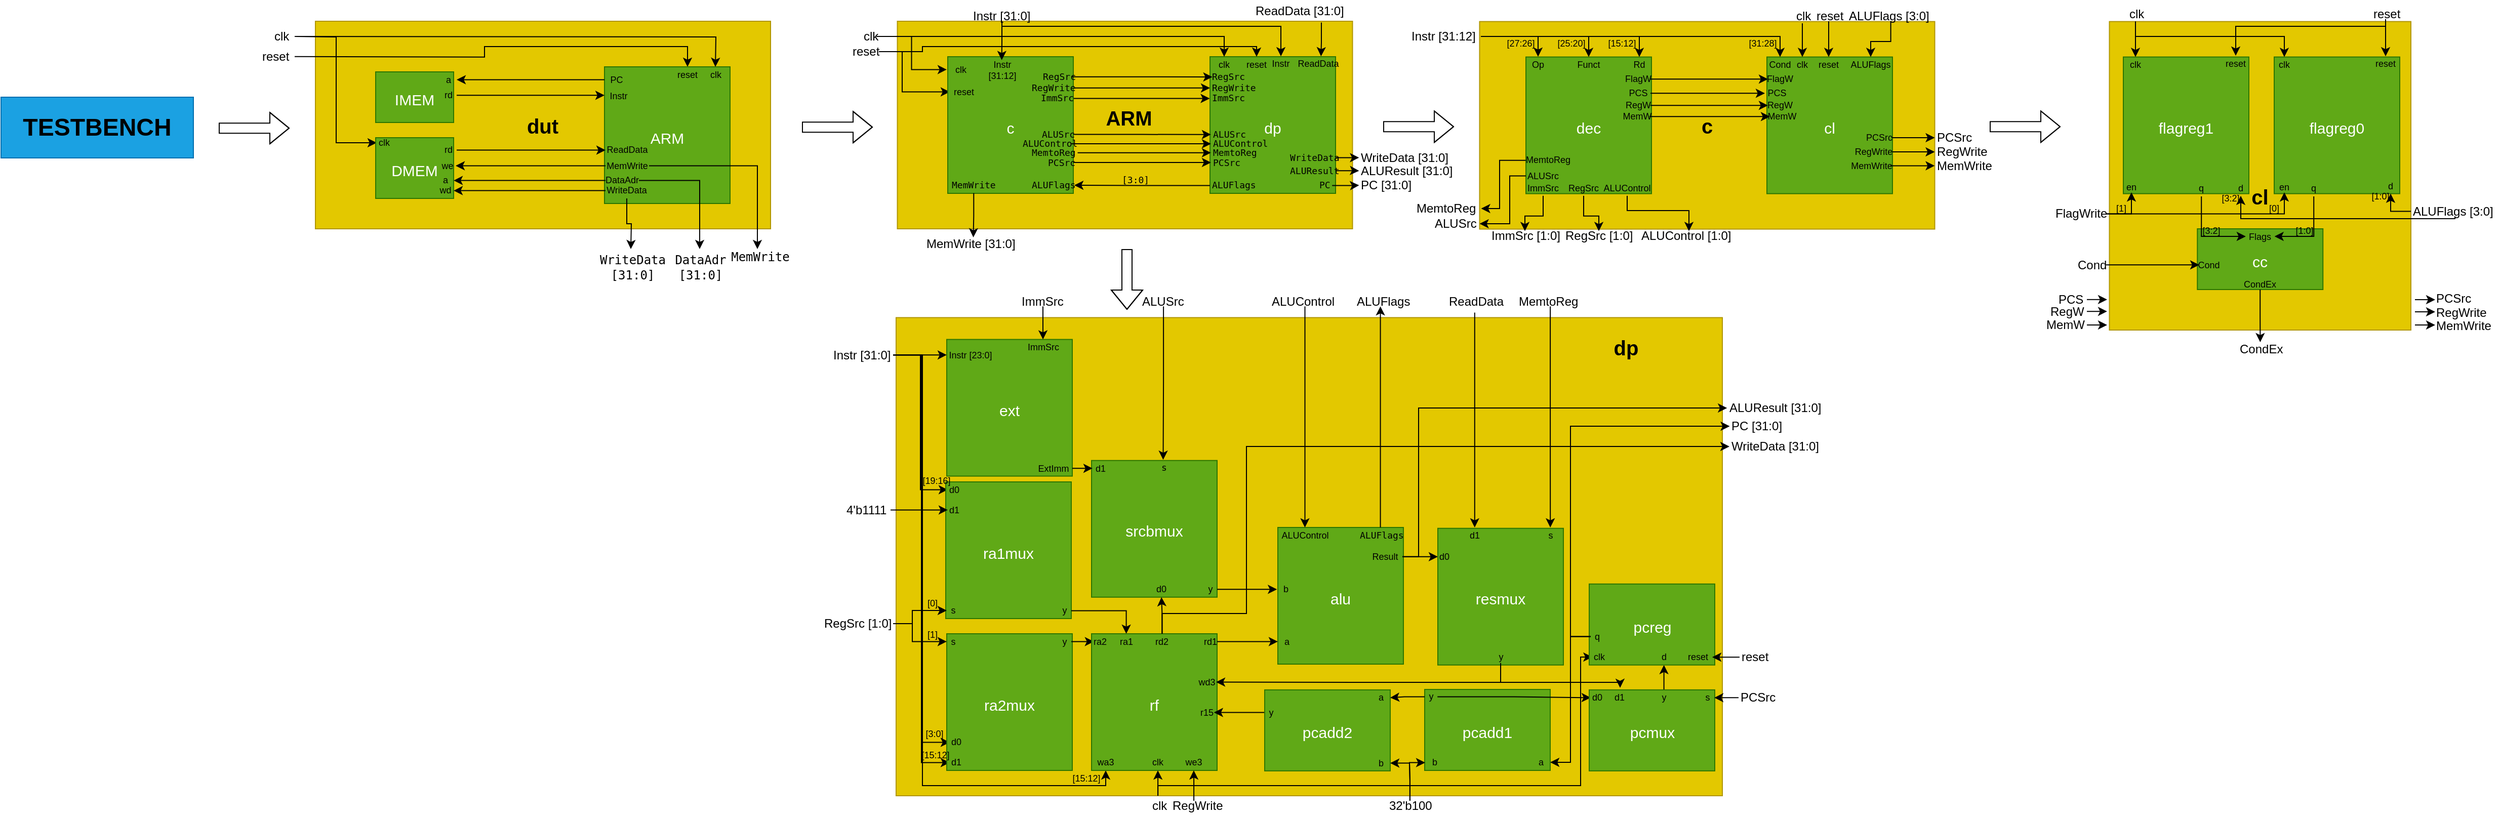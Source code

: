 <mxfile version="26.2.12">
  <diagram name="Página-1" id="NAmM1-ZtK7_rb2ben3PG">
    <mxGraphModel dx="1966" dy="1061" grid="1" gridSize="10" guides="1" tooltips="1" connect="1" arrows="1" fold="1" page="1" pageScale="1" pageWidth="827" pageHeight="1169" math="0" shadow="0">
      <root>
        <mxCell id="0" />
        <mxCell id="1" parent="0" />
        <mxCell id="LhRo8-s1PksV21FsZisE-1" value="" style="rounded=0;whiteSpace=wrap;html=1;align=left;fillColor=#1ba1e2;fontColor=#ffffff;strokeColor=#006EAF;" parent="1" vertex="1">
          <mxGeometry x="90" y="126" width="190" height="60" as="geometry" />
        </mxCell>
        <mxCell id="LhRo8-s1PksV21FsZisE-2" value="&lt;font style=&quot;font-size: 24px;&quot;&gt;TESTBENCH&lt;/font&gt;" style="text;html=1;align=center;verticalAlign=middle;whiteSpace=wrap;rounded=0;fontStyle=1;fontColor=light-dark(#000000,#000000);" parent="1" vertex="1">
          <mxGeometry x="155" y="141" width="60" height="30" as="geometry" />
        </mxCell>
        <mxCell id="LhRo8-s1PksV21FsZisE-4" value="" style="rounded=0;whiteSpace=wrap;html=1;fillColor=#e3c800;strokeColor=#B09500;fontColor=#000000;" parent="1" vertex="1">
          <mxGeometry x="400.5" y="51" width="449.5" height="205" as="geometry" />
        </mxCell>
        <mxCell id="LhRo8-s1PksV21FsZisE-5" value="dut" style="text;html=1;align=center;verticalAlign=middle;whiteSpace=wrap;rounded=0;fontSize=20;fontStyle=1;fontColor=light-dark(#000000,#000000);" parent="1" vertex="1">
          <mxGeometry x="576.25" y="128.5" width="98" height="50" as="geometry" />
        </mxCell>
        <mxCell id="LhRo8-s1PksV21FsZisE-6" value="" style="shape=flexArrow;endArrow=classic;html=1;rounded=0;" parent="1" edge="1">
          <mxGeometry width="50" height="50" relative="1" as="geometry">
            <mxPoint x="305" y="156.57" as="sourcePoint" />
            <mxPoint x="375" y="156.57" as="targetPoint" />
            <Array as="points">
              <mxPoint x="315" y="156.57" />
            </Array>
          </mxGeometry>
        </mxCell>
        <mxCell id="LhRo8-s1PksV21FsZisE-7" value="clk" style="text;html=1;align=left;verticalAlign=middle;whiteSpace=wrap;rounded=0;" parent="1" vertex="1">
          <mxGeometry x="358" y="51" width="30" height="30" as="geometry" />
        </mxCell>
        <mxCell id="LhRo8-s1PksV21FsZisE-8" style="edgeStyle=orthogonalEdgeStyle;rounded=0;orthogonalLoop=1;jettySize=auto;html=1;entryX=0;entryY=0.5;entryDx=0;entryDy=0;" parent="1" target="LhRo8-s1PksV21FsZisE-43" edge="1">
          <mxGeometry relative="1" as="geometry">
            <mxPoint x="400.5" y="66" as="targetPoint" />
            <mxPoint x="380" y="66" as="sourcePoint" />
          </mxGeometry>
        </mxCell>
        <mxCell id="LhRo8-s1PksV21FsZisE-11" value="reset" style="text;html=1;align=left;verticalAlign=middle;whiteSpace=wrap;rounded=0;" parent="1" vertex="1">
          <mxGeometry x="346" y="81" width="28" height="10" as="geometry" />
        </mxCell>
        <mxCell id="LhRo8-s1PksV21FsZisE-12" style="edgeStyle=orthogonalEdgeStyle;rounded=0;orthogonalLoop=1;jettySize=auto;html=1;" parent="1" target="LhRo8-s1PksV21FsZisE-28" edge="1">
          <mxGeometry relative="1" as="geometry">
            <mxPoint x="400.5" y="85.9" as="targetPoint" />
            <mxPoint x="380" y="85.9" as="sourcePoint" />
          </mxGeometry>
        </mxCell>
        <mxCell id="LhRo8-s1PksV21FsZisE-16" value="&lt;font style=&quot;font-size: 15px;&quot;&gt;DMEM&lt;/font&gt;" style="text;html=1;align=center;verticalAlign=middle;whiteSpace=wrap;rounded=0;fontSize=20;fillColor=#60a917;fontColor=#ffffff;strokeColor=#2D7600;" parent="1" vertex="1">
          <mxGeometry x="460" y="166" width="77" height="60" as="geometry" />
        </mxCell>
        <mxCell id="LhRo8-s1PksV21FsZisE-17" value="&lt;font style=&quot;font-size: 15px;&quot;&gt;IMEM&lt;/font&gt;" style="text;html=1;align=center;verticalAlign=middle;whiteSpace=wrap;rounded=0;fontSize=20;fillColor=#60a917;fontColor=#ffffff;strokeColor=#2D7600;" parent="1" vertex="1">
          <mxGeometry x="460" y="101" width="77" height="50" as="geometry" />
        </mxCell>
        <mxCell id="LhRo8-s1PksV21FsZisE-19" value="&lt;code&gt;WriteData&lt;br&gt;[31:0]&lt;/code&gt;" style="text;html=1;align=center;verticalAlign=middle;whiteSpace=wrap;rounded=0;" parent="1" vertex="1">
          <mxGeometry x="684" y="289" width="60" height="10" as="geometry" />
        </mxCell>
        <mxCell id="LhRo8-s1PksV21FsZisE-20" value="&lt;code&gt;DataAdr&lt;/code&gt;&lt;div&gt;&lt;font face=&quot;monospace&quot;&gt;[31:0]&lt;/font&gt;&lt;/div&gt;" style="text;html=1;align=center;verticalAlign=middle;whiteSpace=wrap;rounded=0;" parent="1" vertex="1">
          <mxGeometry x="752" y="288" width="58" height="11" as="geometry" />
        </mxCell>
        <mxCell id="LhRo8-s1PksV21FsZisE-18" value="&lt;font style=&quot;font-size: 15px;&quot;&gt;ARM&lt;/font&gt;" style="text;html=1;align=center;verticalAlign=middle;whiteSpace=wrap;rounded=0;fontSize=20;fillColor=#60a917;fontColor=#ffffff;strokeColor=#2D7600;" parent="1" vertex="1">
          <mxGeometry x="686" y="96" width="124" height="135" as="geometry" />
        </mxCell>
        <mxCell id="LhRo8-s1PksV21FsZisE-25" value="" style="edgeStyle=orthogonalEdgeStyle;rounded=0;orthogonalLoop=1;jettySize=auto;html=1;exitX=1;exitY=0.5;exitDx=0;exitDy=0;" parent="1" source="LhRo8-s1PksV21FsZisE-39" edge="1">
          <mxGeometry relative="1" as="geometry">
            <mxPoint x="780" y="256" as="sourcePoint" />
            <mxPoint x="780" y="276" as="targetPoint" />
            <Array as="points">
              <mxPoint x="780" y="208" />
            </Array>
          </mxGeometry>
        </mxCell>
        <mxCell id="LhRo8-s1PksV21FsZisE-26" value="" style="edgeStyle=orthogonalEdgeStyle;rounded=0;orthogonalLoop=1;jettySize=auto;html=1;" parent="1" source="LhRo8-s1PksV21FsZisE-52" edge="1">
          <mxGeometry relative="1" as="geometry">
            <mxPoint x="712" y="256" as="sourcePoint" />
            <mxPoint x="712" y="276" as="targetPoint" />
            <Array as="points" />
          </mxGeometry>
        </mxCell>
        <mxCell id="LhRo8-s1PksV21FsZisE-43" value="clk" style="text;html=1;align=left;verticalAlign=middle;whiteSpace=wrap;rounded=0;fontSize=9;" parent="1" vertex="1">
          <mxGeometry x="461" y="156" width="30" height="30" as="geometry" />
        </mxCell>
        <mxCell id="LhRo8-s1PksV21FsZisE-46" style="edgeStyle=orthogonalEdgeStyle;rounded=0;orthogonalLoop=1;jettySize=auto;html=1;entryX=1;entryY=0.5;entryDx=0;entryDy=0;" parent="1" source="LhRo8-s1PksV21FsZisE-39" target="LhRo8-s1PksV21FsZisE-48" edge="1">
          <mxGeometry relative="1" as="geometry" />
        </mxCell>
        <mxCell id="LhRo8-s1PksV21FsZisE-28" value="reset" style="text;html=1;align=center;verticalAlign=middle;whiteSpace=wrap;rounded=0;fontSize=9;" parent="1" vertex="1">
          <mxGeometry x="754" y="96" width="28" height="15.429" as="geometry" />
        </mxCell>
        <mxCell id="LhRo8-s1PksV21FsZisE-30" value="clk" style="text;html=1;align=center;verticalAlign=middle;whiteSpace=wrap;rounded=0;fontSize=9;" parent="1" vertex="1">
          <mxGeometry x="782" y="96" width="28" height="15.429" as="geometry" />
        </mxCell>
        <mxCell id="LhRo8-s1PksV21FsZisE-61" style="edgeStyle=orthogonalEdgeStyle;rounded=0;orthogonalLoop=1;jettySize=auto;html=1;entryX=1;entryY=0.5;entryDx=0;entryDy=0;" parent="1" source="LhRo8-s1PksV21FsZisE-34" target="LhRo8-s1PksV21FsZisE-57" edge="1">
          <mxGeometry relative="1" as="geometry" />
        </mxCell>
        <mxCell id="LhRo8-s1PksV21FsZisE-34" value="PC" style="text;html=1;align=center;verticalAlign=middle;whiteSpace=wrap;rounded=0;fontSize=9;" parent="1" vertex="1">
          <mxGeometry x="686" y="101" width="24" height="15.43" as="geometry" />
        </mxCell>
        <mxCell id="LhRo8-s1PksV21FsZisE-36" value="&lt;font style=&quot;font-size: 9px;&quot;&gt;Instr&lt;/font&gt;" style="text;html=1;align=center;verticalAlign=middle;whiteSpace=wrap;rounded=0;" parent="1" vertex="1">
          <mxGeometry x="686" y="116.429" width="28" height="15.429" as="geometry" />
        </mxCell>
        <mxCell id="LhRo8-s1PksV21FsZisE-39" value="DataAdr" style="text;html=1;align=center;verticalAlign=middle;whiteSpace=wrap;rounded=0;fontSize=9;" parent="1" vertex="1">
          <mxGeometry x="687" y="200.57" width="33" height="15.43" as="geometry" />
        </mxCell>
        <mxCell id="LhRo8-s1PksV21FsZisE-50" style="edgeStyle=orthogonalEdgeStyle;rounded=0;orthogonalLoop=1;jettySize=auto;html=1;" parent="1" source="LhRo8-s1PksV21FsZisE-40" target="LhRo8-s1PksV21FsZisE-47" edge="1">
          <mxGeometry relative="1" as="geometry" />
        </mxCell>
        <mxCell id="LhRo8-s1PksV21FsZisE-40" value="MemWrite" style="text;html=1;align=center;verticalAlign=middle;whiteSpace=wrap;rounded=0;fontSize=9;" parent="1" vertex="1">
          <mxGeometry x="687" y="186" width="43" height="15.43" as="geometry" />
        </mxCell>
        <mxCell id="LhRo8-s1PksV21FsZisE-47" value="we" style="text;html=1;align=center;verticalAlign=middle;whiteSpace=wrap;rounded=0;fontSize=9;" parent="1" vertex="1">
          <mxGeometry x="523" y="186" width="16" height="15.43" as="geometry" />
        </mxCell>
        <mxCell id="LhRo8-s1PksV21FsZisE-48" value="a" style="text;html=1;align=center;verticalAlign=middle;whiteSpace=wrap;rounded=0;fontSize=9;" parent="1" vertex="1">
          <mxGeometry x="521" y="200.57" width="16" height="15.43" as="geometry" />
        </mxCell>
        <mxCell id="LhRo8-s1PksV21FsZisE-51" value="wd" style="text;html=1;align=center;verticalAlign=middle;whiteSpace=wrap;rounded=0;fontSize=9;" parent="1" vertex="1">
          <mxGeometry x="521" y="210.57" width="16" height="15.43" as="geometry" />
        </mxCell>
        <mxCell id="LhRo8-s1PksV21FsZisE-53" style="edgeStyle=orthogonalEdgeStyle;rounded=0;orthogonalLoop=1;jettySize=auto;html=1;entryX=1;entryY=0.5;entryDx=0;entryDy=0;" parent="1" source="LhRo8-s1PksV21FsZisE-52" target="LhRo8-s1PksV21FsZisE-51" edge="1">
          <mxGeometry relative="1" as="geometry" />
        </mxCell>
        <mxCell id="LhRo8-s1PksV21FsZisE-52" value="WriteData" style="text;html=1;align=center;verticalAlign=middle;whiteSpace=wrap;rounded=0;fontSize=9;" parent="1" vertex="1">
          <mxGeometry x="687" y="210.57" width="42" height="15.43" as="geometry" />
        </mxCell>
        <mxCell id="LhRo8-s1PksV21FsZisE-56" style="edgeStyle=orthogonalEdgeStyle;rounded=0;orthogonalLoop=1;jettySize=auto;html=1;entryX=0;entryY=0.5;entryDx=0;entryDy=0;" parent="1" source="LhRo8-s1PksV21FsZisE-54" target="LhRo8-s1PksV21FsZisE-55" edge="1">
          <mxGeometry relative="1" as="geometry" />
        </mxCell>
        <mxCell id="LhRo8-s1PksV21FsZisE-54" value="rd" style="text;html=1;align=center;verticalAlign=middle;whiteSpace=wrap;rounded=0;fontSize=9;" parent="1" vertex="1">
          <mxGeometry x="524" y="170.57" width="16" height="15.43" as="geometry" />
        </mxCell>
        <mxCell id="LhRo8-s1PksV21FsZisE-55" value="ReadData" style="text;html=1;align=center;verticalAlign=middle;whiteSpace=wrap;rounded=0;fontSize=9;" parent="1" vertex="1">
          <mxGeometry x="687" y="170.57" width="43" height="15.43" as="geometry" />
        </mxCell>
        <mxCell id="LhRo8-s1PksV21FsZisE-57" value="a" style="text;html=1;align=center;verticalAlign=middle;whiteSpace=wrap;rounded=0;fontSize=9;" parent="1" vertex="1">
          <mxGeometry x="524" y="101" width="16" height="15.43" as="geometry" />
        </mxCell>
        <mxCell id="LhRo8-s1PksV21FsZisE-60" style="edgeStyle=orthogonalEdgeStyle;rounded=0;orthogonalLoop=1;jettySize=auto;html=1;entryX=0;entryY=0.5;entryDx=0;entryDy=0;" parent="1" source="LhRo8-s1PksV21FsZisE-58" target="LhRo8-s1PksV21FsZisE-36" edge="1">
          <mxGeometry relative="1" as="geometry" />
        </mxCell>
        <mxCell id="LhRo8-s1PksV21FsZisE-58" value="rd" style="text;html=1;align=center;verticalAlign=middle;whiteSpace=wrap;rounded=0;fontSize=9;" parent="1" vertex="1">
          <mxGeometry x="524" y="116.43" width="16" height="15.43" as="geometry" />
        </mxCell>
        <mxCell id="LhRo8-s1PksV21FsZisE-62" value="&lt;code&gt;MemWrite&lt;br&gt;&lt;/code&gt;" style="text;html=1;align=center;verticalAlign=middle;whiteSpace=wrap;rounded=0;" parent="1" vertex="1">
          <mxGeometry x="810" y="279" width="60" height="10" as="geometry" />
        </mxCell>
        <mxCell id="LhRo8-s1PksV21FsZisE-63" value="" style="edgeStyle=orthogonalEdgeStyle;rounded=0;orthogonalLoop=1;jettySize=auto;html=1;exitX=1;exitY=0.5;exitDx=0;exitDy=0;" parent="1" source="LhRo8-s1PksV21FsZisE-40" edge="1">
          <mxGeometry relative="1" as="geometry">
            <mxPoint x="837" y="256" as="sourcePoint" />
            <mxPoint x="837" y="276" as="targetPoint" />
            <Array as="points">
              <mxPoint x="837" y="194" />
            </Array>
          </mxGeometry>
        </mxCell>
        <mxCell id="ttMI9Tq0tvKsMtrBt1RH-1" style="edgeStyle=orthogonalEdgeStyle;rounded=0;orthogonalLoop=1;jettySize=auto;html=1;" parent="1" edge="1">
          <mxGeometry relative="1" as="geometry">
            <mxPoint x="795.52" y="96" as="targetPoint" />
            <mxPoint x="380.5" y="66" as="sourcePoint" />
          </mxGeometry>
        </mxCell>
        <mxCell id="EhWxE7ZoAP8qhyGNFnvG-2" value="" style="rounded=0;whiteSpace=wrap;html=1;fillColor=#e3c800;strokeColor=#B09500;fontColor=#000000;" parent="1" vertex="1">
          <mxGeometry x="975.25" y="51" width="449.5" height="205" as="geometry" />
        </mxCell>
        <mxCell id="EhWxE7ZoAP8qhyGNFnvG-3" value="ARM" style="text;html=1;align=center;verticalAlign=middle;whiteSpace=wrap;rounded=0;fontSize=20;fontStyle=1;fontColor=light-dark(#000000,#000000);" parent="1" vertex="1">
          <mxGeometry x="1155" y="120.57" width="98" height="50" as="geometry" />
        </mxCell>
        <mxCell id="EhWxE7ZoAP8qhyGNFnvG-5" value="&lt;font style=&quot;font-size: 15px;&quot;&gt;dp&lt;/font&gt;" style="text;html=1;align=center;verticalAlign=middle;whiteSpace=wrap;rounded=0;fontSize=20;fillColor=#60a917;fontColor=#ffffff;strokeColor=#2D7600;" parent="1" vertex="1">
          <mxGeometry x="1284" y="86" width="124" height="135" as="geometry" />
        </mxCell>
        <mxCell id="EhWxE7ZoAP8qhyGNFnvG-6" value="" style="shape=flexArrow;endArrow=classic;html=1;rounded=0;" parent="1" edge="1">
          <mxGeometry width="50" height="50" relative="1" as="geometry">
            <mxPoint x="881" y="155.57" as="sourcePoint" />
            <mxPoint x="951" y="155.57" as="targetPoint" />
            <Array as="points">
              <mxPoint x="891" y="155.57" />
            </Array>
          </mxGeometry>
        </mxCell>
        <mxCell id="EhWxE7ZoAP8qhyGNFnvG-27" value="clk" style="text;html=1;align=center;verticalAlign=middle;whiteSpace=wrap;rounded=0;fontSize=9;" parent="1" vertex="1">
          <mxGeometry x="1284" y="86" width="28" height="15.429" as="geometry" />
        </mxCell>
        <mxCell id="EhWxE7ZoAP8qhyGNFnvG-28" value="reset" style="text;html=1;align=center;verticalAlign=middle;whiteSpace=wrap;rounded=0;fontSize=9;" parent="1" vertex="1">
          <mxGeometry x="1316" y="86" width="28" height="15.429" as="geometry" />
        </mxCell>
        <mxCell id="3dDQUx4zMHWgpuJE2CDl-52" style="edgeStyle=orthogonalEdgeStyle;rounded=0;orthogonalLoop=1;jettySize=auto;html=1;" edge="1" parent="1" source="EhWxE7ZoAP8qhyGNFnvG-29" target="3dDQUx4zMHWgpuJE2CDl-44">
          <mxGeometry relative="1" as="geometry" />
        </mxCell>
        <mxCell id="EhWxE7ZoAP8qhyGNFnvG-29" value="&lt;code&gt;WriteData&lt;/code&gt;" style="text;html=1;align=left;verticalAlign=middle;whiteSpace=wrap;rounded=0;fontSize=9;" parent="1" vertex="1">
          <mxGeometry x="1360.75" y="177.72" width="47.25" height="16" as="geometry" />
        </mxCell>
        <mxCell id="3dDQUx4zMHWgpuJE2CDl-51" style="edgeStyle=orthogonalEdgeStyle;rounded=0;orthogonalLoop=1;jettySize=auto;html=1;" edge="1" parent="1" source="EhWxE7ZoAP8qhyGNFnvG-30" target="3dDQUx4zMHWgpuJE2CDl-43">
          <mxGeometry relative="1" as="geometry" />
        </mxCell>
        <mxCell id="EhWxE7ZoAP8qhyGNFnvG-30" value="&lt;code&gt;ALUResult&lt;/code&gt;" style="text;html=1;align=left;verticalAlign=middle;whiteSpace=wrap;rounded=0;fontSize=9;" parent="1" vertex="1">
          <mxGeometry x="1360.75" y="190.57" width="47.25" height="16" as="geometry" />
        </mxCell>
        <mxCell id="3dDQUx4zMHWgpuJE2CDl-47" style="edgeStyle=orthogonalEdgeStyle;rounded=0;orthogonalLoop=1;jettySize=auto;html=1;" edge="1" parent="1" source="EhWxE7ZoAP8qhyGNFnvG-31" target="3dDQUx4zMHWgpuJE2CDl-42">
          <mxGeometry relative="1" as="geometry" />
        </mxCell>
        <mxCell id="EhWxE7ZoAP8qhyGNFnvG-31" value="&lt;font face=&quot;monospace&quot;&gt;PC&lt;/font&gt;" style="text;html=1;align=left;verticalAlign=middle;whiteSpace=wrap;rounded=0;fontSize=9;" parent="1" vertex="1">
          <mxGeometry x="1390" y="205.29" width="14.62" height="16" as="geometry" />
        </mxCell>
        <mxCell id="EhWxE7ZoAP8qhyGNFnvG-32" value="&lt;font face=&quot;monospace&quot;&gt;ALUFlags&lt;/font&gt;" style="text;html=1;align=left;verticalAlign=middle;whiteSpace=wrap;rounded=0;fontSize=9;" parent="1" vertex="1">
          <mxGeometry x="1284" y="205.29" width="44.62" height="16" as="geometry" />
        </mxCell>
        <mxCell id="3dDQUx4zMHWgpuJE2CDl-20" style="edgeStyle=orthogonalEdgeStyle;rounded=0;orthogonalLoop=1;jettySize=auto;html=1;entryX=0;entryY=0.5;entryDx=0;entryDy=0;" edge="1" parent="1" source="3dDQUx4zMHWgpuJE2CDl-4" target="EhWxE7ZoAP8qhyGNFnvG-7">
          <mxGeometry relative="1" as="geometry" />
        </mxCell>
        <mxCell id="3dDQUx4zMHWgpuJE2CDl-31" style="edgeStyle=orthogonalEdgeStyle;rounded=0;orthogonalLoop=1;jettySize=auto;html=1;entryX=0.5;entryY=0;entryDx=0;entryDy=0;" edge="1" parent="1" source="3dDQUx4zMHWgpuJE2CDl-4" target="EhWxE7ZoAP8qhyGNFnvG-27">
          <mxGeometry relative="1" as="geometry" />
        </mxCell>
        <mxCell id="3dDQUx4zMHWgpuJE2CDl-4" value="clk" style="text;html=1;align=left;verticalAlign=middle;whiteSpace=wrap;rounded=0;" vertex="1" parent="1">
          <mxGeometry x="940" y="51" width="14.5" height="30" as="geometry" />
        </mxCell>
        <mxCell id="3dDQUx4zMHWgpuJE2CDl-28" style="edgeStyle=orthogonalEdgeStyle;rounded=0;orthogonalLoop=1;jettySize=auto;html=1;entryX=0;entryY=0.5;entryDx=0;entryDy=0;" edge="1" parent="1" source="3dDQUx4zMHWgpuJE2CDl-5" target="EhWxE7ZoAP8qhyGNFnvG-8">
          <mxGeometry relative="1" as="geometry">
            <Array as="points">
              <mxPoint x="980" y="81" />
              <mxPoint x="980" y="121" />
            </Array>
          </mxGeometry>
        </mxCell>
        <mxCell id="3dDQUx4zMHWgpuJE2CDl-32" style="edgeStyle=orthogonalEdgeStyle;rounded=0;orthogonalLoop=1;jettySize=auto;html=1;entryX=0.5;entryY=0;entryDx=0;entryDy=0;" edge="1" parent="1" source="3dDQUx4zMHWgpuJE2CDl-5" target="EhWxE7ZoAP8qhyGNFnvG-28">
          <mxGeometry relative="1" as="geometry">
            <Array as="points">
              <mxPoint x="1000" y="81" />
              <mxPoint x="1000" y="76" />
              <mxPoint x="1330" y="76" />
            </Array>
          </mxGeometry>
        </mxCell>
        <mxCell id="3dDQUx4zMHWgpuJE2CDl-5" value="reset" style="text;html=1;align=left;verticalAlign=middle;whiteSpace=wrap;rounded=0;" vertex="1" parent="1">
          <mxGeometry x="929" y="76" width="28" height="10" as="geometry" />
        </mxCell>
        <mxCell id="3dDQUx4zMHWgpuJE2CDl-41" style="edgeStyle=orthogonalEdgeStyle;rounded=0;orthogonalLoop=1;jettySize=auto;html=1;entryX=0.5;entryY=0;entryDx=0;entryDy=0;" edge="1" parent="1" source="3dDQUx4zMHWgpuJE2CDl-6" target="3dDQUx4zMHWgpuJE2CDl-40">
          <mxGeometry relative="1" as="geometry">
            <Array as="points">
              <mxPoint x="1079" y="56" />
              <mxPoint x="1354" y="56" />
            </Array>
          </mxGeometry>
        </mxCell>
        <mxCell id="3dDQUx4zMHWgpuJE2CDl-6" value="Instr [31:0]" style="text;html=1;align=left;verticalAlign=middle;whiteSpace=wrap;rounded=0;" vertex="1" parent="1">
          <mxGeometry x="1048" y="41.0" width="61" height="10" as="geometry" />
        </mxCell>
        <mxCell id="3dDQUx4zMHWgpuJE2CDl-8" value="ReadData [31:0]&lt;span style=&quot;white-space: pre;&quot;&gt;&#x9;&lt;/span&gt;" style="text;html=1;align=left;verticalAlign=middle;whiteSpace=wrap;rounded=0;" vertex="1" parent="1">
          <mxGeometry x="1326.5" y="30" width="110" height="22.29" as="geometry" />
        </mxCell>
        <mxCell id="EhWxE7ZoAP8qhyGNFnvG-4" value="&lt;font style=&quot;font-size: 15px;&quot;&gt;c&lt;/font&gt;" style="text;html=1;align=center;verticalAlign=middle;whiteSpace=wrap;rounded=0;fontSize=20;fillColor=#60a917;fontColor=#ffffff;strokeColor=#2D7600;" parent="1" vertex="1">
          <mxGeometry x="1025" y="86" width="124" height="135" as="geometry" />
        </mxCell>
        <mxCell id="EhWxE7ZoAP8qhyGNFnvG-7" value="clk" style="text;html=1;align=center;verticalAlign=middle;whiteSpace=wrap;rounded=0;fontSize=9;" parent="1" vertex="1">
          <mxGeometry x="1024" y="91" width="28" height="15.429" as="geometry" />
        </mxCell>
        <mxCell id="EhWxE7ZoAP8qhyGNFnvG-8" value="reset" style="text;html=1;align=center;verticalAlign=middle;whiteSpace=wrap;rounded=0;fontSize=9;" parent="1" vertex="1">
          <mxGeometry x="1027" y="113.07" width="28" height="15.429" as="geometry" />
        </mxCell>
        <mxCell id="3dDQUx4zMHWgpuJE2CDl-65" style="edgeStyle=orthogonalEdgeStyle;rounded=0;orthogonalLoop=1;jettySize=auto;html=1;" edge="1" parent="1" source="EhWxE7ZoAP8qhyGNFnvG-14" target="3dDQUx4zMHWgpuJE2CDl-57">
          <mxGeometry relative="1" as="geometry" />
        </mxCell>
        <mxCell id="EhWxE7ZoAP8qhyGNFnvG-14" value="&lt;code&gt;ImmSrc&lt;/code&gt;" style="text;html=1;align=left;verticalAlign=middle;whiteSpace=wrap;rounded=0;fontSize=9;" parent="1" vertex="1">
          <mxGeometry x="1114.75" y="119.57" width="34.5" height="15.43" as="geometry" />
        </mxCell>
        <mxCell id="3dDQUx4zMHWgpuJE2CDl-68" style="edgeStyle=orthogonalEdgeStyle;rounded=0;orthogonalLoop=1;jettySize=auto;html=1;" edge="1" parent="1" source="EhWxE7ZoAP8qhyGNFnvG-16" target="3dDQUx4zMHWgpuJE2CDl-61">
          <mxGeometry relative="1" as="geometry" />
        </mxCell>
        <mxCell id="EhWxE7ZoAP8qhyGNFnvG-16" value="&lt;code&gt;MemtoReg&lt;/code&gt;" style="text;html=1;align=left;verticalAlign=middle;whiteSpace=wrap;rounded=0;fontSize=9;" parent="1" vertex="1">
          <mxGeometry x="1106" y="173.14" width="47.25" height="15.43" as="geometry" />
        </mxCell>
        <mxCell id="3dDQUx4zMHWgpuJE2CDl-66" style="edgeStyle=orthogonalEdgeStyle;rounded=0;orthogonalLoop=1;jettySize=auto;html=1;entryX=0;entryY=0.5;entryDx=0;entryDy=0;" edge="1" parent="1" source="EhWxE7ZoAP8qhyGNFnvG-18" target="3dDQUx4zMHWgpuJE2CDl-58">
          <mxGeometry relative="1" as="geometry" />
        </mxCell>
        <mxCell id="EhWxE7ZoAP8qhyGNFnvG-18" value="&lt;code&gt;ALUSrc&lt;/code&gt;" style="text;html=1;align=left;verticalAlign=middle;whiteSpace=wrap;rounded=0;fontSize=9;" parent="1" vertex="1">
          <mxGeometry x="1116" y="155.14" width="33" height="15.43" as="geometry" />
        </mxCell>
        <mxCell id="EhWxE7ZoAP8qhyGNFnvG-19" value="&lt;code&gt;RegSrc&lt;/code&gt;" style="text;html=1;align=left;verticalAlign=middle;whiteSpace=wrap;rounded=0;fontSize=9;" parent="1" vertex="1">
          <mxGeometry x="1284" y="100.43" width="30" height="11" as="geometry" />
        </mxCell>
        <mxCell id="3dDQUx4zMHWgpuJE2CDl-67" style="edgeStyle=orthogonalEdgeStyle;rounded=0;orthogonalLoop=1;jettySize=auto;html=1;" edge="1" parent="1" source="EhWxE7ZoAP8qhyGNFnvG-20" target="3dDQUx4zMHWgpuJE2CDl-59">
          <mxGeometry relative="1" as="geometry" />
        </mxCell>
        <mxCell id="EhWxE7ZoAP8qhyGNFnvG-20" value="&lt;code&gt;ALUControl&lt;/code&gt;" style="text;html=1;align=left;verticalAlign=middle;whiteSpace=wrap;rounded=0;fontSize=9;" parent="1" vertex="1">
          <mxGeometry x="1097" y="166.5" width="50" height="11" as="geometry" />
        </mxCell>
        <mxCell id="3dDQUx4zMHWgpuJE2CDl-69" style="edgeStyle=orthogonalEdgeStyle;rounded=0;orthogonalLoop=1;jettySize=auto;html=1;" edge="1" parent="1" source="EhWxE7ZoAP8qhyGNFnvG-21" target="3dDQUx4zMHWgpuJE2CDl-62">
          <mxGeometry relative="1" as="geometry" />
        </mxCell>
        <mxCell id="EhWxE7ZoAP8qhyGNFnvG-21" value="&lt;code&gt;PCSrc&lt;/code&gt;" style="text;html=1;align=left;verticalAlign=middle;whiteSpace=wrap;rounded=0;fontSize=9;" parent="1" vertex="1">
          <mxGeometry x="1122" y="185" width="27" height="11" as="geometry" />
        </mxCell>
        <mxCell id="3dDQUx4zMHWgpuJE2CDl-70" style="edgeStyle=orthogonalEdgeStyle;rounded=0;orthogonalLoop=1;jettySize=auto;html=1;" edge="1" parent="1" source="EhWxE7ZoAP8qhyGNFnvG-22" target="3dDQUx4zMHWgpuJE2CDl-56">
          <mxGeometry relative="1" as="geometry" />
        </mxCell>
        <mxCell id="EhWxE7ZoAP8qhyGNFnvG-22" value="&lt;code&gt;RegWrite&lt;/code&gt;" style="text;html=1;align=left;verticalAlign=middle;whiteSpace=wrap;rounded=0;fontSize=9;" parent="1" vertex="1">
          <mxGeometry x="1106" y="111.43" width="44" height="11" as="geometry" />
        </mxCell>
        <mxCell id="EhWxE7ZoAP8qhyGNFnvG-23" value="&lt;code&gt;MemWrite&lt;/code&gt;" style="text;html=1;align=left;verticalAlign=middle;whiteSpace=wrap;rounded=0;fontSize=9;" parent="1" vertex="1">
          <mxGeometry x="1027" y="204.72" width="47.25" height="16" as="geometry" />
        </mxCell>
        <mxCell id="3dDQUx4zMHWgpuJE2CDl-22" value="&lt;code&gt;ALUFlags&lt;/code&gt;" style="text;html=1;align=left;verticalAlign=middle;whiteSpace=wrap;rounded=0;fontSize=9;" vertex="1" parent="1">
          <mxGeometry x="1106" y="205.29" width="38" height="15.43" as="geometry" />
        </mxCell>
        <mxCell id="3dDQUx4zMHWgpuJE2CDl-26" value="&lt;code&gt;[3:0]&lt;/code&gt;" style="text;html=1;align=left;verticalAlign=middle;whiteSpace=wrap;rounded=0;fontSize=9;" vertex="1" parent="1">
          <mxGeometry x="1195" y="200.57" width="38" height="15.43" as="geometry" />
        </mxCell>
        <mxCell id="3dDQUx4zMHWgpuJE2CDl-30" style="edgeStyle=orthogonalEdgeStyle;rounded=0;orthogonalLoop=1;jettySize=auto;html=1;" edge="1" parent="1" source="EhWxE7ZoAP8qhyGNFnvG-32">
          <mxGeometry relative="1" as="geometry">
            <mxPoint x="1150" y="213" as="targetPoint" />
          </mxGeometry>
        </mxCell>
        <mxCell id="3dDQUx4zMHWgpuJE2CDl-33" value="ReadData" style="text;html=1;align=center;verticalAlign=middle;whiteSpace=wrap;rounded=0;fontSize=9;" vertex="1" parent="1">
          <mxGeometry x="1376.62" y="85.57" width="28" height="15.429" as="geometry" />
        </mxCell>
        <mxCell id="3dDQUx4zMHWgpuJE2CDl-34" style="edgeStyle=orthogonalEdgeStyle;rounded=0;orthogonalLoop=1;jettySize=auto;html=1;entryX=0.607;entryY=0;entryDx=0;entryDy=0;entryPerimeter=0;" edge="1" parent="1" source="3dDQUx4zMHWgpuJE2CDl-8" target="3dDQUx4zMHWgpuJE2CDl-33">
          <mxGeometry relative="1" as="geometry">
            <Array as="points">
              <mxPoint x="1394" y="72" />
              <mxPoint x="1394" y="72" />
            </Array>
          </mxGeometry>
        </mxCell>
        <mxCell id="3dDQUx4zMHWgpuJE2CDl-37" value="Instr [31:12]" style="text;html=1;align=center;verticalAlign=middle;whiteSpace=wrap;rounded=0;fontSize=9;" vertex="1" parent="1">
          <mxGeometry x="1064.5" y="91" width="28" height="15.429" as="geometry" />
        </mxCell>
        <mxCell id="3dDQUx4zMHWgpuJE2CDl-38" style="edgeStyle=orthogonalEdgeStyle;rounded=0;orthogonalLoop=1;jettySize=auto;html=1;entryX=0.43;entryY=0.025;entryDx=0;entryDy=0;entryPerimeter=0;" edge="1" parent="1" source="3dDQUx4zMHWgpuJE2CDl-6" target="EhWxE7ZoAP8qhyGNFnvG-4">
          <mxGeometry relative="1" as="geometry" />
        </mxCell>
        <mxCell id="3dDQUx4zMHWgpuJE2CDl-40" value="Instr" style="text;html=1;align=center;verticalAlign=middle;whiteSpace=wrap;rounded=0;fontSize=9;" vertex="1" parent="1">
          <mxGeometry x="1340" y="85.57" width="28" height="15.429" as="geometry" />
        </mxCell>
        <mxCell id="3dDQUx4zMHWgpuJE2CDl-42" value="PC [31:0]" style="text;html=1;align=left;verticalAlign=middle;whiteSpace=wrap;rounded=0;" vertex="1" parent="1">
          <mxGeometry x="1431.25" y="208" width="58.75" height="10" as="geometry" />
        </mxCell>
        <mxCell id="3dDQUx4zMHWgpuJE2CDl-43" value="ALUResult [31:0]" style="text;html=1;align=left;verticalAlign=middle;whiteSpace=wrap;rounded=0;" vertex="1" parent="1">
          <mxGeometry x="1431.25" y="193.72" width="98.75" height="10" as="geometry" />
        </mxCell>
        <mxCell id="3dDQUx4zMHWgpuJE2CDl-44" value="WriteData [31:0]" style="text;html=1;align=left;verticalAlign=middle;whiteSpace=wrap;rounded=0;" vertex="1" parent="1">
          <mxGeometry x="1431.25" y="180.72" width="88.75" height="10" as="geometry" />
        </mxCell>
        <mxCell id="3dDQUx4zMHWgpuJE2CDl-53" value="MemWrite [31:0]" style="text;html=1;align=left;verticalAlign=middle;whiteSpace=wrap;rounded=0;" vertex="1" parent="1">
          <mxGeometry x="1001.63" y="266" width="98" height="10" as="geometry" />
        </mxCell>
        <mxCell id="3dDQUx4zMHWgpuJE2CDl-54" style="edgeStyle=orthogonalEdgeStyle;rounded=0;orthogonalLoop=1;jettySize=auto;html=1;entryX=0.496;entryY=-0.156;entryDx=0;entryDy=0;entryPerimeter=0;" edge="1" parent="1" source="EhWxE7ZoAP8qhyGNFnvG-23" target="3dDQUx4zMHWgpuJE2CDl-53">
          <mxGeometry relative="1" as="geometry" />
        </mxCell>
        <mxCell id="3dDQUx4zMHWgpuJE2CDl-55" value="&lt;code&gt;RegSrc&lt;/code&gt;" style="text;html=1;align=left;verticalAlign=middle;whiteSpace=wrap;rounded=0;fontSize=9;" vertex="1" parent="1">
          <mxGeometry x="1117" y="100.43" width="30" height="11" as="geometry" />
        </mxCell>
        <mxCell id="3dDQUx4zMHWgpuJE2CDl-56" value="&lt;code&gt;RegWrite&lt;/code&gt;" style="text;html=1;align=left;verticalAlign=middle;whiteSpace=wrap;rounded=0;fontSize=9;" vertex="1" parent="1">
          <mxGeometry x="1284" y="111.43" width="47.25" height="11" as="geometry" />
        </mxCell>
        <mxCell id="3dDQUx4zMHWgpuJE2CDl-57" value="&lt;code&gt;ImmSrc&lt;/code&gt;" style="text;html=1;align=left;verticalAlign=middle;whiteSpace=wrap;rounded=0;fontSize=9;" vertex="1" parent="1">
          <mxGeometry x="1283.75" y="119.57" width="34.5" height="15.43" as="geometry" />
        </mxCell>
        <mxCell id="3dDQUx4zMHWgpuJE2CDl-58" value="&lt;code&gt;ALUSrc&lt;/code&gt;" style="text;html=1;align=left;verticalAlign=middle;whiteSpace=wrap;rounded=0;fontSize=9;" vertex="1" parent="1">
          <mxGeometry x="1285" y="155.14" width="33" height="15.43" as="geometry" />
        </mxCell>
        <mxCell id="3dDQUx4zMHWgpuJE2CDl-59" value="&lt;code&gt;ALUControl&lt;/code&gt;" style="text;html=1;align=left;verticalAlign=middle;whiteSpace=wrap;rounded=0;fontSize=9;" vertex="1" parent="1">
          <mxGeometry x="1285" y="166.5" width="50" height="11" as="geometry" />
        </mxCell>
        <mxCell id="3dDQUx4zMHWgpuJE2CDl-61" value="&lt;code&gt;MemtoReg&lt;/code&gt;" style="text;html=1;align=left;verticalAlign=middle;whiteSpace=wrap;rounded=0;fontSize=9;" vertex="1" parent="1">
          <mxGeometry x="1285" y="173.14" width="47.25" height="15.43" as="geometry" />
        </mxCell>
        <mxCell id="3dDQUx4zMHWgpuJE2CDl-62" value="&lt;code&gt;PCSrc&lt;/code&gt;" style="text;html=1;align=left;verticalAlign=middle;whiteSpace=wrap;rounded=0;fontSize=9;" vertex="1" parent="1">
          <mxGeometry x="1285" y="185" width="27" height="11" as="geometry" />
        </mxCell>
        <mxCell id="3dDQUx4zMHWgpuJE2CDl-63" style="edgeStyle=orthogonalEdgeStyle;rounded=0;orthogonalLoop=1;jettySize=auto;html=1;entryX=0.078;entryY=0.506;entryDx=0;entryDy=0;entryPerimeter=0;" edge="1" parent="1" source="3dDQUx4zMHWgpuJE2CDl-55" target="EhWxE7ZoAP8qhyGNFnvG-19">
          <mxGeometry relative="1" as="geometry" />
        </mxCell>
        <mxCell id="3dDQUx4zMHWgpuJE2CDl-71" value="" style="shape=flexArrow;endArrow=classic;html=1;rounded=0;" edge="1" parent="1">
          <mxGeometry width="50" height="50" relative="1" as="geometry">
            <mxPoint x="1455" y="155.14" as="sourcePoint" />
            <mxPoint x="1525" y="155.14" as="targetPoint" />
            <Array as="points">
              <mxPoint x="1465" y="155.14" />
            </Array>
          </mxGeometry>
        </mxCell>
        <mxCell id="3dDQUx4zMHWgpuJE2CDl-72" value="" style="rounded=0;whiteSpace=wrap;html=1;fillColor=#e3c800;strokeColor=#B09500;fontColor=#000000;" vertex="1" parent="1">
          <mxGeometry x="1550.25" y="51.29" width="449.5" height="205" as="geometry" />
        </mxCell>
        <mxCell id="3dDQUx4zMHWgpuJE2CDl-73" value="&lt;font style=&quot;font-size: 15px;&quot;&gt;dec&lt;/font&gt;" style="text;html=1;align=center;verticalAlign=middle;whiteSpace=wrap;rounded=0;fontSize=20;fillColor=#60a917;fontColor=#ffffff;strokeColor=#2D7600;" vertex="1" parent="1">
          <mxGeometry x="1596" y="86.29" width="124" height="135" as="geometry" />
        </mxCell>
        <mxCell id="3dDQUx4zMHWgpuJE2CDl-74" value="&lt;font style=&quot;font-size: 15px;&quot;&gt;cl&lt;/font&gt;" style="text;html=1;align=center;verticalAlign=middle;whiteSpace=wrap;rounded=0;fontSize=20;fillColor=#60a917;fontColor=#ffffff;strokeColor=#2D7600;" vertex="1" parent="1">
          <mxGeometry x="1834" y="86.29" width="124" height="135" as="geometry" />
        </mxCell>
        <mxCell id="3dDQUx4zMHWgpuJE2CDl-76" value="c" style="text;html=1;align=center;verticalAlign=middle;whiteSpace=wrap;rounded=0;fontSize=20;fontStyle=1;fontColor=light-dark(#000000,#000000);" vertex="1" parent="1">
          <mxGeometry x="1726" y="128.79" width="98" height="50" as="geometry" />
        </mxCell>
        <mxCell id="3dDQUx4zMHWgpuJE2CDl-87" style="edgeStyle=orthogonalEdgeStyle;rounded=0;orthogonalLoop=1;jettySize=auto;html=1;entryX=0.5;entryY=0;entryDx=0;entryDy=0;" edge="1" parent="1" source="3dDQUx4zMHWgpuJE2CDl-78" target="3dDQUx4zMHWgpuJE2CDl-84">
          <mxGeometry relative="1" as="geometry" />
        </mxCell>
        <mxCell id="3dDQUx4zMHWgpuJE2CDl-88" style="edgeStyle=orthogonalEdgeStyle;rounded=0;orthogonalLoop=1;jettySize=auto;html=1;entryX=0.5;entryY=0;entryDx=0;entryDy=0;" edge="1" parent="1" source="3dDQUx4zMHWgpuJE2CDl-78" target="3dDQUx4zMHWgpuJE2CDl-85">
          <mxGeometry relative="1" as="geometry" />
        </mxCell>
        <mxCell id="3dDQUx4zMHWgpuJE2CDl-89" style="edgeStyle=orthogonalEdgeStyle;rounded=0;orthogonalLoop=1;jettySize=auto;html=1;entryX=0.5;entryY=0;entryDx=0;entryDy=0;" edge="1" parent="1" source="3dDQUx4zMHWgpuJE2CDl-78" target="3dDQUx4zMHWgpuJE2CDl-86">
          <mxGeometry relative="1" as="geometry" />
        </mxCell>
        <mxCell id="3dDQUx4zMHWgpuJE2CDl-105" style="edgeStyle=orthogonalEdgeStyle;rounded=0;orthogonalLoop=1;jettySize=auto;html=1;" edge="1" parent="1" source="3dDQUx4zMHWgpuJE2CDl-78" target="3dDQUx4zMHWgpuJE2CDl-104">
          <mxGeometry relative="1" as="geometry" />
        </mxCell>
        <mxCell id="3dDQUx4zMHWgpuJE2CDl-78" value="Instr [31:12]" style="text;html=1;align=left;verticalAlign=middle;whiteSpace=wrap;rounded=0;" vertex="1" parent="1">
          <mxGeometry x="1481" y="61" width="70.75" height="10" as="geometry" />
        </mxCell>
        <mxCell id="3dDQUx4zMHWgpuJE2CDl-98" style="edgeStyle=orthogonalEdgeStyle;rounded=0;orthogonalLoop=1;jettySize=auto;html=1;" edge="1" parent="1" source="3dDQUx4zMHWgpuJE2CDl-81" target="3dDQUx4zMHWgpuJE2CDl-95">
          <mxGeometry relative="1" as="geometry" />
        </mxCell>
        <mxCell id="3dDQUx4zMHWgpuJE2CDl-81" value="clk" style="text;html=1;align=left;verticalAlign=middle;whiteSpace=wrap;rounded=0;" vertex="1" parent="1">
          <mxGeometry x="1861" y="38.29" width="16" height="14.71" as="geometry" />
        </mxCell>
        <mxCell id="3dDQUx4zMHWgpuJE2CDl-100" style="edgeStyle=orthogonalEdgeStyle;rounded=0;orthogonalLoop=1;jettySize=auto;html=1;" edge="1" parent="1" source="3dDQUx4zMHWgpuJE2CDl-82" target="3dDQUx4zMHWgpuJE2CDl-99">
          <mxGeometry relative="1" as="geometry" />
        </mxCell>
        <mxCell id="3dDQUx4zMHWgpuJE2CDl-82" value="reset" style="text;html=1;align=left;verticalAlign=middle;whiteSpace=wrap;rounded=0;" vertex="1" parent="1">
          <mxGeometry x="1881" y="41" width="28" height="10" as="geometry" />
        </mxCell>
        <mxCell id="3dDQUx4zMHWgpuJE2CDl-102" style="edgeStyle=orthogonalEdgeStyle;rounded=0;orthogonalLoop=1;jettySize=auto;html=1;" edge="1" parent="1" source="3dDQUx4zMHWgpuJE2CDl-83" target="3dDQUx4zMHWgpuJE2CDl-101">
          <mxGeometry relative="1" as="geometry" />
        </mxCell>
        <mxCell id="3dDQUx4zMHWgpuJE2CDl-83" value="ALUFlags [3:0]" style="text;html=1;align=left;verticalAlign=middle;whiteSpace=wrap;rounded=0;" vertex="1" parent="1">
          <mxGeometry x="1912.75" y="41" width="87" height="10" as="geometry" />
        </mxCell>
        <mxCell id="3dDQUx4zMHWgpuJE2CDl-84" value="Op" style="text;html=1;align=center;verticalAlign=middle;whiteSpace=wrap;rounded=0;fontSize=9;" vertex="1" parent="1">
          <mxGeometry x="1596" y="86" width="24" height="15.43" as="geometry" />
        </mxCell>
        <mxCell id="3dDQUx4zMHWgpuJE2CDl-85" value="Funct" style="text;html=1;align=center;verticalAlign=middle;whiteSpace=wrap;rounded=0;fontSize=9;" vertex="1" parent="1">
          <mxGeometry x="1646" y="86.29" width="24" height="15.43" as="geometry" />
        </mxCell>
        <mxCell id="3dDQUx4zMHWgpuJE2CDl-86" value="Rd" style="text;html=1;align=center;verticalAlign=middle;whiteSpace=wrap;rounded=0;fontSize=9;" vertex="1" parent="1">
          <mxGeometry x="1696" y="86.29" width="24" height="15.43" as="geometry" />
        </mxCell>
        <mxCell id="3dDQUx4zMHWgpuJE2CDl-90" value="[27:26]" style="text;html=1;align=center;verticalAlign=middle;whiteSpace=wrap;rounded=0;fontSize=9;" vertex="1" parent="1">
          <mxGeometry x="1579" y="65.57" width="24" height="15.43" as="geometry" />
        </mxCell>
        <mxCell id="3dDQUx4zMHWgpuJE2CDl-91" value="[25:20]" style="text;html=1;align=center;verticalAlign=middle;whiteSpace=wrap;rounded=0;fontSize=9;" vertex="1" parent="1">
          <mxGeometry x="1629" y="65.57" width="24" height="15.43" as="geometry" />
        </mxCell>
        <mxCell id="3dDQUx4zMHWgpuJE2CDl-92" value="[15:12]" style="text;html=1;align=center;verticalAlign=middle;whiteSpace=wrap;rounded=0;fontSize=9;" vertex="1" parent="1">
          <mxGeometry x="1679" y="65.57" width="24" height="15.43" as="geometry" />
        </mxCell>
        <mxCell id="3dDQUx4zMHWgpuJE2CDl-103" style="edgeStyle=orthogonalEdgeStyle;rounded=0;orthogonalLoop=1;jettySize=auto;html=1;entryX=0;entryY=0.5;entryDx=0;entryDy=0;" edge="1" parent="1" source="3dDQUx4zMHWgpuJE2CDl-93" target="3dDQUx4zMHWgpuJE2CDl-94">
          <mxGeometry relative="1" as="geometry" />
        </mxCell>
        <mxCell id="3dDQUx4zMHWgpuJE2CDl-93" value="FlagW" style="text;html=1;align=center;verticalAlign=middle;whiteSpace=wrap;rounded=0;fontSize=9;" vertex="1" parent="1">
          <mxGeometry x="1695" y="100.43" width="24" height="15.43" as="geometry" />
        </mxCell>
        <mxCell id="3dDQUx4zMHWgpuJE2CDl-94" value="FlagW" style="text;html=1;align=center;verticalAlign=middle;whiteSpace=wrap;rounded=0;fontSize=9;" vertex="1" parent="1">
          <mxGeometry x="1835" y="100.43" width="24" height="15.43" as="geometry" />
        </mxCell>
        <mxCell id="3dDQUx4zMHWgpuJE2CDl-95" value="clk" style="text;html=1;align=center;verticalAlign=middle;whiteSpace=wrap;rounded=0;fontSize=9;" vertex="1" parent="1">
          <mxGeometry x="1861" y="86.29" width="16" height="15.43" as="geometry" />
        </mxCell>
        <mxCell id="3dDQUx4zMHWgpuJE2CDl-99" value="reset" style="text;html=1;align=center;verticalAlign=middle;whiteSpace=wrap;rounded=0;fontSize=9;" vertex="1" parent="1">
          <mxGeometry x="1888" y="86.29" width="14" height="15.43" as="geometry" />
        </mxCell>
        <mxCell id="3dDQUx4zMHWgpuJE2CDl-101" value="ALUFlags" style="text;html=1;align=center;verticalAlign=middle;whiteSpace=wrap;rounded=0;fontSize=9;" vertex="1" parent="1">
          <mxGeometry x="1915" y="86.29" width="43" height="15.43" as="geometry" />
        </mxCell>
        <mxCell id="3dDQUx4zMHWgpuJE2CDl-104" value="Cond" style="text;html=1;align=center;verticalAlign=middle;whiteSpace=wrap;rounded=0;fontSize=9;" vertex="1" parent="1">
          <mxGeometry x="1839" y="86.29" width="16" height="15.43" as="geometry" />
        </mxCell>
        <mxCell id="3dDQUx4zMHWgpuJE2CDl-106" value="[31:28]" style="text;html=1;align=center;verticalAlign=middle;whiteSpace=wrap;rounded=0;fontSize=9;" vertex="1" parent="1">
          <mxGeometry x="1818" y="65.57" width="24" height="15.43" as="geometry" />
        </mxCell>
        <mxCell id="3dDQUx4zMHWgpuJE2CDl-113" style="edgeStyle=orthogonalEdgeStyle;rounded=0;orthogonalLoop=1;jettySize=auto;html=1;" edge="1" parent="1" source="3dDQUx4zMHWgpuJE2CDl-107" target="3dDQUx4zMHWgpuJE2CDl-110">
          <mxGeometry relative="1" as="geometry" />
        </mxCell>
        <mxCell id="3dDQUx4zMHWgpuJE2CDl-107" value="PCS" style="text;html=1;align=center;verticalAlign=middle;whiteSpace=wrap;rounded=0;fontSize=9;" vertex="1" parent="1">
          <mxGeometry x="1695" y="114.43" width="24" height="15.43" as="geometry" />
        </mxCell>
        <mxCell id="3dDQUx4zMHWgpuJE2CDl-114" style="edgeStyle=orthogonalEdgeStyle;rounded=0;orthogonalLoop=1;jettySize=auto;html=1;" edge="1" parent="1" source="3dDQUx4zMHWgpuJE2CDl-108" target="3dDQUx4zMHWgpuJE2CDl-111">
          <mxGeometry relative="1" as="geometry" />
        </mxCell>
        <mxCell id="3dDQUx4zMHWgpuJE2CDl-108" value="RegW" style="text;html=1;align=center;verticalAlign=middle;whiteSpace=wrap;rounded=0;fontSize=9;" vertex="1" parent="1">
          <mxGeometry x="1695" y="126.43" width="24" height="15.43" as="geometry" />
        </mxCell>
        <mxCell id="3dDQUx4zMHWgpuJE2CDl-115" style="edgeStyle=orthogonalEdgeStyle;rounded=0;orthogonalLoop=1;jettySize=auto;html=1;" edge="1" parent="1" source="3dDQUx4zMHWgpuJE2CDl-109" target="3dDQUx4zMHWgpuJE2CDl-112">
          <mxGeometry relative="1" as="geometry" />
        </mxCell>
        <mxCell id="3dDQUx4zMHWgpuJE2CDl-109" value="MemW" style="text;html=1;align=center;verticalAlign=middle;whiteSpace=wrap;rounded=0;fontSize=9;" vertex="1" parent="1">
          <mxGeometry x="1694" y="137.43" width="24" height="15.43" as="geometry" />
        </mxCell>
        <mxCell id="3dDQUx4zMHWgpuJE2CDl-110" value="PCS" style="text;html=1;align=center;verticalAlign=middle;whiteSpace=wrap;rounded=0;fontSize=9;" vertex="1" parent="1">
          <mxGeometry x="1832" y="114.43" width="24" height="15.43" as="geometry" />
        </mxCell>
        <mxCell id="3dDQUx4zMHWgpuJE2CDl-111" value="RegW" style="text;html=1;align=center;verticalAlign=middle;whiteSpace=wrap;rounded=0;fontSize=9;" vertex="1" parent="1">
          <mxGeometry x="1835" y="126.43" width="24" height="15.43" as="geometry" />
        </mxCell>
        <mxCell id="3dDQUx4zMHWgpuJE2CDl-112" value="MemW" style="text;html=1;align=center;verticalAlign=middle;whiteSpace=wrap;rounded=0;fontSize=9;" vertex="1" parent="1">
          <mxGeometry x="1837" y="137.43" width="24" height="15.43" as="geometry" />
        </mxCell>
        <mxCell id="3dDQUx4zMHWgpuJE2CDl-116" value="MemtoReg" style="text;html=1;align=left;verticalAlign=middle;whiteSpace=wrap;rounded=0;" vertex="1" parent="1">
          <mxGeometry x="1485.88" y="231" width="65.87" height="10" as="geometry" />
        </mxCell>
        <mxCell id="3dDQUx4zMHWgpuJE2CDl-117" value="ALUSrc" style="text;html=1;align=left;verticalAlign=middle;whiteSpace=wrap;rounded=0;" vertex="1" parent="1">
          <mxGeometry x="1504.38" y="246" width="45.87" height="10" as="geometry" />
        </mxCell>
        <mxCell id="3dDQUx4zMHWgpuJE2CDl-118" value="ImmSrc [1:0]" style="text;html=1;align=left;verticalAlign=middle;whiteSpace=wrap;rounded=0;" vertex="1" parent="1">
          <mxGeometry x="1560" y="258.29" width="70" height="10" as="geometry" />
        </mxCell>
        <mxCell id="3dDQUx4zMHWgpuJE2CDl-120" value="RegSrc [1:0]" style="text;html=1;align=left;verticalAlign=middle;whiteSpace=wrap;rounded=0;" vertex="1" parent="1">
          <mxGeometry x="1633" y="258.29" width="70" height="10" as="geometry" />
        </mxCell>
        <mxCell id="3dDQUx4zMHWgpuJE2CDl-121" value="ALUControl [1:0]" style="text;html=1;align=left;verticalAlign=middle;whiteSpace=wrap;rounded=0;" vertex="1" parent="1">
          <mxGeometry x="1708" y="258.29" width="98" height="10" as="geometry" />
        </mxCell>
        <mxCell id="3dDQUx4zMHWgpuJE2CDl-123" value="PCSrc" style="text;html=1;align=left;verticalAlign=middle;whiteSpace=wrap;rounded=0;" vertex="1" parent="1">
          <mxGeometry x="1999.75" y="161" width="45.87" height="10" as="geometry" />
        </mxCell>
        <mxCell id="3dDQUx4zMHWgpuJE2CDl-124" value="RegWrite" style="text;html=1;align=left;verticalAlign=middle;whiteSpace=wrap;rounded=0;" vertex="1" parent="1">
          <mxGeometry x="1999.75" y="175" width="45.87" height="10" as="geometry" />
        </mxCell>
        <mxCell id="3dDQUx4zMHWgpuJE2CDl-125" value="MemWrite" style="text;html=1;align=left;verticalAlign=middle;whiteSpace=wrap;rounded=0;" vertex="1" parent="1">
          <mxGeometry x="1999.75" y="188.71" width="45.87" height="10" as="geometry" />
        </mxCell>
        <mxCell id="3dDQUx4zMHWgpuJE2CDl-127" style="edgeStyle=orthogonalEdgeStyle;rounded=0;orthogonalLoop=1;jettySize=auto;html=1;entryX=1;entryY=0.5;entryDx=0;entryDy=0;" edge="1" parent="1" source="3dDQUx4zMHWgpuJE2CDl-126" target="3dDQUx4zMHWgpuJE2CDl-116">
          <mxGeometry relative="1" as="geometry">
            <Array as="points">
              <mxPoint x="1570" y="188" />
              <mxPoint x="1570" y="236" />
            </Array>
          </mxGeometry>
        </mxCell>
        <mxCell id="3dDQUx4zMHWgpuJE2CDl-126" value="MemtoReg" style="text;html=1;align=center;verticalAlign=middle;whiteSpace=wrap;rounded=0;fontSize=9;" vertex="1" parent="1">
          <mxGeometry x="1596" y="180.72" width="44" height="15.43" as="geometry" />
        </mxCell>
        <mxCell id="3dDQUx4zMHWgpuJE2CDl-130" style="edgeStyle=orthogonalEdgeStyle;rounded=0;orthogonalLoop=1;jettySize=auto;html=1;entryX=1;entryY=0.5;entryDx=0;entryDy=0;" edge="1" parent="1" source="3dDQUx4zMHWgpuJE2CDl-128" target="3dDQUx4zMHWgpuJE2CDl-117">
          <mxGeometry relative="1" as="geometry">
            <Array as="points">
              <mxPoint x="1580" y="204" />
              <mxPoint x="1580" y="251" />
            </Array>
          </mxGeometry>
        </mxCell>
        <mxCell id="3dDQUx4zMHWgpuJE2CDl-128" value="ALUSrc" style="text;html=1;align=center;verticalAlign=middle;whiteSpace=wrap;rounded=0;fontSize=9;" vertex="1" parent="1">
          <mxGeometry x="1596" y="196" width="34" height="15.43" as="geometry" />
        </mxCell>
        <mxCell id="3dDQUx4zMHWgpuJE2CDl-135" style="edgeStyle=orthogonalEdgeStyle;rounded=0;orthogonalLoop=1;jettySize=auto;html=1;" edge="1" parent="1" source="3dDQUx4zMHWgpuJE2CDl-131" target="3dDQUx4zMHWgpuJE2CDl-118">
          <mxGeometry relative="1" as="geometry" />
        </mxCell>
        <mxCell id="3dDQUx4zMHWgpuJE2CDl-131" value="ImmSrc" style="text;html=1;align=center;verticalAlign=middle;whiteSpace=wrap;rounded=0;fontSize=9;" vertex="1" parent="1">
          <mxGeometry x="1596" y="208" width="34" height="15.43" as="geometry" />
        </mxCell>
        <mxCell id="3dDQUx4zMHWgpuJE2CDl-136" style="edgeStyle=orthogonalEdgeStyle;rounded=0;orthogonalLoop=1;jettySize=auto;html=1;" edge="1" parent="1" source="3dDQUx4zMHWgpuJE2CDl-132" target="3dDQUx4zMHWgpuJE2CDl-120">
          <mxGeometry relative="1" as="geometry" />
        </mxCell>
        <mxCell id="3dDQUx4zMHWgpuJE2CDl-132" value="RegSrc" style="text;html=1;align=center;verticalAlign=middle;whiteSpace=wrap;rounded=0;fontSize=9;" vertex="1" parent="1">
          <mxGeometry x="1636" y="208" width="34" height="15.43" as="geometry" />
        </mxCell>
        <mxCell id="3dDQUx4zMHWgpuJE2CDl-137" style="edgeStyle=orthogonalEdgeStyle;rounded=0;orthogonalLoop=1;jettySize=auto;html=1;" edge="1" parent="1" source="3dDQUx4zMHWgpuJE2CDl-133" target="3dDQUx4zMHWgpuJE2CDl-121">
          <mxGeometry relative="1" as="geometry">
            <Array as="points">
              <mxPoint x="1696" y="238" />
              <mxPoint x="1757" y="238" />
            </Array>
          </mxGeometry>
        </mxCell>
        <mxCell id="3dDQUx4zMHWgpuJE2CDl-133" value="ALUControl" style="text;html=1;align=center;verticalAlign=middle;whiteSpace=wrap;rounded=0;fontSize=9;" vertex="1" parent="1">
          <mxGeometry x="1679" y="208" width="34" height="15.43" as="geometry" />
        </mxCell>
        <mxCell id="3dDQUx4zMHWgpuJE2CDl-141" style="edgeStyle=orthogonalEdgeStyle;rounded=0;orthogonalLoop=1;jettySize=auto;html=1;" edge="1" parent="1" source="3dDQUx4zMHWgpuJE2CDl-138" target="3dDQUx4zMHWgpuJE2CDl-123">
          <mxGeometry relative="1" as="geometry" />
        </mxCell>
        <mxCell id="3dDQUx4zMHWgpuJE2CDl-138" value="PCSrc" style="text;html=1;align=center;verticalAlign=middle;whiteSpace=wrap;rounded=0;fontSize=9;" vertex="1" parent="1">
          <mxGeometry x="1933" y="158.29" width="24" height="15.43" as="geometry" />
        </mxCell>
        <mxCell id="3dDQUx4zMHWgpuJE2CDl-142" style="edgeStyle=orthogonalEdgeStyle;rounded=0;orthogonalLoop=1;jettySize=auto;html=1;" edge="1" parent="1" source="3dDQUx4zMHWgpuJE2CDl-139" target="3dDQUx4zMHWgpuJE2CDl-124">
          <mxGeometry relative="1" as="geometry" />
        </mxCell>
        <mxCell id="3dDQUx4zMHWgpuJE2CDl-139" value="RegWrite" style="text;html=1;align=center;verticalAlign=middle;whiteSpace=wrap;rounded=0;fontSize=9;" vertex="1" parent="1">
          <mxGeometry x="1921" y="172.29" width="37" height="15.43" as="geometry" />
        </mxCell>
        <mxCell id="3dDQUx4zMHWgpuJE2CDl-143" style="edgeStyle=orthogonalEdgeStyle;rounded=0;orthogonalLoop=1;jettySize=auto;html=1;" edge="1" parent="1" source="3dDQUx4zMHWgpuJE2CDl-140" target="3dDQUx4zMHWgpuJE2CDl-125">
          <mxGeometry relative="1" as="geometry" />
        </mxCell>
        <mxCell id="3dDQUx4zMHWgpuJE2CDl-140" value="MemWrite" style="text;html=1;align=center;verticalAlign=middle;whiteSpace=wrap;rounded=0;fontSize=9;" vertex="1" parent="1">
          <mxGeometry x="1919" y="186" width="37" height="15.43" as="geometry" />
        </mxCell>
        <mxCell id="3dDQUx4zMHWgpuJE2CDl-144" value="" style="shape=flexArrow;endArrow=classic;html=1;rounded=0;" edge="1" parent="1">
          <mxGeometry width="50" height="50" relative="1" as="geometry">
            <mxPoint x="2054" y="155.14" as="sourcePoint" />
            <mxPoint x="2124" y="155.14" as="targetPoint" />
            <Array as="points">
              <mxPoint x="2064" y="155.14" />
            </Array>
          </mxGeometry>
        </mxCell>
        <mxCell id="3dDQUx4zMHWgpuJE2CDl-145" value="" style="rounded=0;whiteSpace=wrap;html=1;fillColor=#e3c800;strokeColor=#B09500;fontColor=#000000;" vertex="1" parent="1">
          <mxGeometry x="2172.25" y="51.29" width="297.75" height="304.71" as="geometry" />
        </mxCell>
        <mxCell id="3dDQUx4zMHWgpuJE2CDl-146" value="&lt;font style=&quot;font-size: 15px;&quot;&gt;flagreg1&lt;/font&gt;" style="text;html=1;align=center;verticalAlign=middle;whiteSpace=wrap;rounded=0;fontSize=20;fillColor=#60a917;fontColor=#ffffff;strokeColor=#2D7600;" vertex="1" parent="1">
          <mxGeometry x="2186" y="86.29" width="124" height="135" as="geometry" />
        </mxCell>
        <mxCell id="3dDQUx4zMHWgpuJE2CDl-147" value="&lt;font style=&quot;font-size: 15px;&quot;&gt;flagreg0&lt;/font&gt;" style="text;html=1;align=center;verticalAlign=middle;whiteSpace=wrap;rounded=0;fontSize=20;fillColor=#60a917;fontColor=#ffffff;strokeColor=#2D7600;" vertex="1" parent="1">
          <mxGeometry x="2335" y="86.29" width="124" height="135" as="geometry" />
        </mxCell>
        <mxCell id="3dDQUx4zMHWgpuJE2CDl-148" value="cl" style="text;html=1;align=center;verticalAlign=middle;whiteSpace=wrap;rounded=0;fontSize=20;fontStyle=1;fontColor=light-dark(#000000,#000000);" vertex="1" parent="1">
          <mxGeometry x="2272.13" y="198.64" width="98" height="50" as="geometry" />
        </mxCell>
        <mxCell id="3dDQUx4zMHWgpuJE2CDl-149" value="&lt;font style=&quot;font-size: 15px;&quot;&gt;cc&lt;/font&gt;" style="text;html=1;align=center;verticalAlign=middle;whiteSpace=wrap;rounded=0;fontSize=20;fillColor=#60a917;fontColor=#ffffff;strokeColor=#2D7600;" vertex="1" parent="1">
          <mxGeometry x="2259.13" y="256" width="124" height="60" as="geometry" />
        </mxCell>
        <mxCell id="3dDQUx4zMHWgpuJE2CDl-160" style="edgeStyle=orthogonalEdgeStyle;rounded=0;orthogonalLoop=1;jettySize=auto;html=1;entryX=0.5;entryY=0;entryDx=0;entryDy=0;" edge="1" parent="1" source="3dDQUx4zMHWgpuJE2CDl-150" target="3dDQUx4zMHWgpuJE2CDl-153">
          <mxGeometry relative="1" as="geometry">
            <Array as="points">
              <mxPoint x="2198" y="66" />
            </Array>
          </mxGeometry>
        </mxCell>
        <mxCell id="3dDQUx4zMHWgpuJE2CDl-168" style="edgeStyle=orthogonalEdgeStyle;rounded=0;orthogonalLoop=1;jettySize=auto;html=1;entryX=0.5;entryY=0;entryDx=0;entryDy=0;" edge="1" parent="1" source="3dDQUx4zMHWgpuJE2CDl-150" target="3dDQUx4zMHWgpuJE2CDl-155">
          <mxGeometry relative="1" as="geometry">
            <Array as="points">
              <mxPoint x="2198" y="66" />
              <mxPoint x="2345" y="66" />
            </Array>
          </mxGeometry>
        </mxCell>
        <mxCell id="3dDQUx4zMHWgpuJE2CDl-150" value="clk" style="text;html=1;align=left;verticalAlign=middle;whiteSpace=wrap;rounded=0;" vertex="1" parent="1">
          <mxGeometry x="2190" y="36.58" width="16" height="14.71" as="geometry" />
        </mxCell>
        <mxCell id="3dDQUx4zMHWgpuJE2CDl-170" style="edgeStyle=orthogonalEdgeStyle;rounded=0;orthogonalLoop=1;jettySize=auto;html=1;entryX=0.5;entryY=0;entryDx=0;entryDy=0;" edge="1" parent="1" source="3dDQUx4zMHWgpuJE2CDl-152" target="3dDQUx4zMHWgpuJE2CDl-156">
          <mxGeometry relative="1" as="geometry" />
        </mxCell>
        <mxCell id="3dDQUx4zMHWgpuJE2CDl-171" style="edgeStyle=orthogonalEdgeStyle;rounded=0;orthogonalLoop=1;jettySize=auto;html=1;" edge="1" parent="1" source="3dDQUx4zMHWgpuJE2CDl-152" target="3dDQUx4zMHWgpuJE2CDl-154">
          <mxGeometry relative="1" as="geometry">
            <Array as="points">
              <mxPoint x="2445" y="56" />
              <mxPoint x="2297" y="56" />
            </Array>
          </mxGeometry>
        </mxCell>
        <mxCell id="3dDQUx4zMHWgpuJE2CDl-152" value="reset" style="text;html=1;align=left;verticalAlign=middle;whiteSpace=wrap;rounded=0;" vertex="1" parent="1">
          <mxGeometry x="2431" y="38.93" width="28" height="10" as="geometry" />
        </mxCell>
        <mxCell id="3dDQUx4zMHWgpuJE2CDl-153" value="clk" style="text;html=1;align=center;verticalAlign=middle;whiteSpace=wrap;rounded=0;fontSize=9;" vertex="1" parent="1">
          <mxGeometry x="2190" y="86.29" width="16" height="15.43" as="geometry" />
        </mxCell>
        <mxCell id="3dDQUx4zMHWgpuJE2CDl-154" value="reset" style="text;html=1;align=center;verticalAlign=middle;whiteSpace=wrap;rounded=0;fontSize=9;" vertex="1" parent="1">
          <mxGeometry x="2290" y="85" width="14" height="15.43" as="geometry" />
        </mxCell>
        <mxCell id="3dDQUx4zMHWgpuJE2CDl-155" value="clk" style="text;html=1;align=center;verticalAlign=middle;whiteSpace=wrap;rounded=0;fontSize=9;" vertex="1" parent="1">
          <mxGeometry x="2337" y="86.29" width="16" height="15.43" as="geometry" />
        </mxCell>
        <mxCell id="3dDQUx4zMHWgpuJE2CDl-156" value="reset" style="text;html=1;align=center;verticalAlign=middle;whiteSpace=wrap;rounded=0;fontSize=9;" vertex="1" parent="1">
          <mxGeometry x="2438" y="85.57" width="14" height="15.43" as="geometry" />
        </mxCell>
        <mxCell id="3dDQUx4zMHWgpuJE2CDl-178" style="edgeStyle=orthogonalEdgeStyle;rounded=0;orthogonalLoop=1;jettySize=auto;html=1;entryX=0.5;entryY=1;entryDx=0;entryDy=0;" edge="1" parent="1" source="3dDQUx4zMHWgpuJE2CDl-173" target="3dDQUx4zMHWgpuJE2CDl-174">
          <mxGeometry relative="1" as="geometry" />
        </mxCell>
        <mxCell id="3dDQUx4zMHWgpuJE2CDl-181" style="edgeStyle=orthogonalEdgeStyle;rounded=0;orthogonalLoop=1;jettySize=auto;html=1;" edge="1" parent="1" source="3dDQUx4zMHWgpuJE2CDl-173" target="3dDQUx4zMHWgpuJE2CDl-175">
          <mxGeometry relative="1" as="geometry" />
        </mxCell>
        <mxCell id="3dDQUx4zMHWgpuJE2CDl-173" value="FlagWrite&amp;nbsp;" style="text;html=1;align=left;verticalAlign=middle;whiteSpace=wrap;rounded=0;" vertex="1" parent="1">
          <mxGeometry x="2117" y="233.93" width="52" height="14.71" as="geometry" />
        </mxCell>
        <mxCell id="3dDQUx4zMHWgpuJE2CDl-174" value="en" style="text;html=1;align=center;verticalAlign=middle;whiteSpace=wrap;rounded=0;fontSize=9;" vertex="1" parent="1">
          <mxGeometry x="2186" y="209.57" width="16" height="10.43" as="geometry" />
        </mxCell>
        <mxCell id="3dDQUx4zMHWgpuJE2CDl-175" value="en" style="text;html=1;align=center;verticalAlign=middle;whiteSpace=wrap;rounded=0;fontSize=9;" vertex="1" parent="1">
          <mxGeometry x="2337" y="209.29" width="16" height="10.71" as="geometry" />
        </mxCell>
        <mxCell id="3dDQUx4zMHWgpuJE2CDl-180" value="[1]" style="text;html=1;align=center;verticalAlign=middle;whiteSpace=wrap;rounded=0;fontSize=9;" vertex="1" parent="1">
          <mxGeometry x="2172.25" y="228.28" width="24" height="15.43" as="geometry" />
        </mxCell>
        <mxCell id="3dDQUx4zMHWgpuJE2CDl-182" value="[0]" style="text;html=1;align=center;verticalAlign=middle;whiteSpace=wrap;rounded=0;fontSize=9;" vertex="1" parent="1">
          <mxGeometry x="2323.25" y="228.28" width="24" height="15.43" as="geometry" />
        </mxCell>
        <mxCell id="3dDQUx4zMHWgpuJE2CDl-188" style="edgeStyle=orthogonalEdgeStyle;rounded=0;orthogonalLoop=1;jettySize=auto;html=1;" edge="1" parent="1" source="3dDQUx4zMHWgpuJE2CDl-183" target="3dDQUx4zMHWgpuJE2CDl-185">
          <mxGeometry relative="1" as="geometry" />
        </mxCell>
        <mxCell id="3dDQUx4zMHWgpuJE2CDl-189" style="edgeStyle=orthogonalEdgeStyle;rounded=0;orthogonalLoop=1;jettySize=auto;html=1;" edge="1" parent="1" source="3dDQUx4zMHWgpuJE2CDl-183" target="3dDQUx4zMHWgpuJE2CDl-184">
          <mxGeometry relative="1" as="geometry">
            <Array as="points">
              <mxPoint x="2513" y="246" />
              <mxPoint x="2302" y="246" />
            </Array>
          </mxGeometry>
        </mxCell>
        <mxCell id="3dDQUx4zMHWgpuJE2CDl-183" value="ALUFlags [3:0]" style="text;html=1;align=left;verticalAlign=middle;whiteSpace=wrap;rounded=0;" vertex="1" parent="1">
          <mxGeometry x="2470" y="233.71" width="87" height="10" as="geometry" />
        </mxCell>
        <mxCell id="3dDQUx4zMHWgpuJE2CDl-184" value="d" style="text;html=1;align=center;verticalAlign=middle;whiteSpace=wrap;rounded=0;fontSize=9;" vertex="1" parent="1">
          <mxGeometry x="2294" y="208.0" width="16" height="15.43" as="geometry" />
        </mxCell>
        <mxCell id="3dDQUx4zMHWgpuJE2CDl-185" value="d" style="text;html=1;align=center;verticalAlign=middle;whiteSpace=wrap;rounded=0;fontSize=9;" vertex="1" parent="1">
          <mxGeometry x="2442" y="205.86" width="16" height="15.43" as="geometry" />
        </mxCell>
        <mxCell id="3dDQUx4zMHWgpuJE2CDl-190" value="[1:0]" style="text;html=1;align=center;verticalAlign=middle;whiteSpace=wrap;rounded=0;fontSize=9;" vertex="1" parent="1">
          <mxGeometry x="2428" y="216.0" width="24" height="15.43" as="geometry" />
        </mxCell>
        <mxCell id="3dDQUx4zMHWgpuJE2CDl-191" value="[3:2]" style="text;html=1;align=center;verticalAlign=middle;whiteSpace=wrap;rounded=0;fontSize=9;" vertex="1" parent="1">
          <mxGeometry x="2280" y="218.5" width="24" height="15.43" as="geometry" />
        </mxCell>
        <mxCell id="3dDQUx4zMHWgpuJE2CDl-203" style="edgeStyle=orthogonalEdgeStyle;rounded=0;orthogonalLoop=1;jettySize=auto;html=1;entryX=0;entryY=0.5;entryDx=0;entryDy=0;" edge="1" parent="1" source="3dDQUx4zMHWgpuJE2CDl-193" target="3dDQUx4zMHWgpuJE2CDl-198">
          <mxGeometry relative="1" as="geometry">
            <Array as="points">
              <mxPoint x="2263" y="264" />
            </Array>
          </mxGeometry>
        </mxCell>
        <mxCell id="3dDQUx4zMHWgpuJE2CDl-193" value="q" style="text;html=1;align=center;verticalAlign=middle;whiteSpace=wrap;rounded=0;fontSize=9;" vertex="1" parent="1">
          <mxGeometry x="2255.13" y="208.57" width="16" height="15.43" as="geometry" />
        </mxCell>
        <mxCell id="3dDQUx4zMHWgpuJE2CDl-202" style="edgeStyle=orthogonalEdgeStyle;rounded=0;orthogonalLoop=1;jettySize=auto;html=1;entryX=1;entryY=0.5;entryDx=0;entryDy=0;" edge="1" parent="1" source="3dDQUx4zMHWgpuJE2CDl-195" target="3dDQUx4zMHWgpuJE2CDl-198">
          <mxGeometry relative="1" as="geometry">
            <Array as="points">
              <mxPoint x="2374" y="264" />
            </Array>
          </mxGeometry>
        </mxCell>
        <mxCell id="3dDQUx4zMHWgpuJE2CDl-195" value="q" style="text;html=1;align=center;verticalAlign=middle;whiteSpace=wrap;rounded=0;fontSize=9;" vertex="1" parent="1">
          <mxGeometry x="2366.13" y="208.57" width="16" height="15.43" as="geometry" />
        </mxCell>
        <mxCell id="3dDQUx4zMHWgpuJE2CDl-206" style="edgeStyle=orthogonalEdgeStyle;rounded=0;orthogonalLoop=1;jettySize=auto;html=1;entryX=0;entryY=0.5;entryDx=0;entryDy=0;" edge="1" parent="1" source="3dDQUx4zMHWgpuJE2CDl-196" target="3dDQUx4zMHWgpuJE2CDl-197">
          <mxGeometry relative="1" as="geometry" />
        </mxCell>
        <mxCell id="3dDQUx4zMHWgpuJE2CDl-196" value="Cond" style="text;html=1;align=left;verticalAlign=middle;whiteSpace=wrap;rounded=0;" vertex="1" parent="1">
          <mxGeometry x="2139.25" y="284.29" width="29.75" height="14.71" as="geometry" />
        </mxCell>
        <mxCell id="3dDQUx4zMHWgpuJE2CDl-197" value="Cond" style="text;html=1;align=center;verticalAlign=middle;whiteSpace=wrap;rounded=0;fontSize=9;" vertex="1" parent="1">
          <mxGeometry x="2261" y="286.43" width="19" height="10.43" as="geometry" />
        </mxCell>
        <mxCell id="3dDQUx4zMHWgpuJE2CDl-198" value="Flags" style="text;html=1;align=center;verticalAlign=middle;whiteSpace=wrap;rounded=0;fontSize=9;" vertex="1" parent="1">
          <mxGeometry x="2306.94" y="258.29" width="28.38" height="10.43" as="geometry" />
        </mxCell>
        <mxCell id="3dDQUx4zMHWgpuJE2CDl-204" value="[3:2]" style="text;html=1;align=center;verticalAlign=middle;whiteSpace=wrap;rounded=0;fontSize=9;" vertex="1" parent="1">
          <mxGeometry x="2261" y="250.57" width="24" height="15.43" as="geometry" />
        </mxCell>
        <mxCell id="3dDQUx4zMHWgpuJE2CDl-205" value="[1:0]" style="text;html=1;align=center;verticalAlign=middle;whiteSpace=wrap;rounded=0;fontSize=9;" vertex="1" parent="1">
          <mxGeometry x="2353" y="250.57" width="24" height="15.43" as="geometry" />
        </mxCell>
        <mxCell id="3dDQUx4zMHWgpuJE2CDl-207" value="CondEx" style="text;html=1;align=left;verticalAlign=middle;whiteSpace=wrap;rounded=0;" vertex="1" parent="1">
          <mxGeometry x="2299.26" y="368" width="43.75" height="14.71" as="geometry" />
        </mxCell>
        <mxCell id="3dDQUx4zMHWgpuJE2CDl-210" style="edgeStyle=orthogonalEdgeStyle;rounded=0;orthogonalLoop=1;jettySize=auto;html=1;" edge="1" parent="1" source="3dDQUx4zMHWgpuJE2CDl-208" target="3dDQUx4zMHWgpuJE2CDl-207">
          <mxGeometry relative="1" as="geometry" />
        </mxCell>
        <mxCell id="3dDQUx4zMHWgpuJE2CDl-208" value="CondEx" style="text;html=1;align=center;verticalAlign=middle;whiteSpace=wrap;rounded=0;fontSize=9;" vertex="1" parent="1">
          <mxGeometry x="2306.94" y="305.57" width="28.37" height="10.43" as="geometry" />
        </mxCell>
        <mxCell id="3dDQUx4zMHWgpuJE2CDl-211" value="PCSrc" style="text;html=1;align=left;verticalAlign=middle;whiteSpace=wrap;rounded=0;" vertex="1" parent="1">
          <mxGeometry x="2492.56" y="319.72" width="45.87" height="10" as="geometry" />
        </mxCell>
        <mxCell id="3dDQUx4zMHWgpuJE2CDl-212" value="RegWrite" style="text;html=1;align=left;verticalAlign=middle;whiteSpace=wrap;rounded=0;" vertex="1" parent="1">
          <mxGeometry x="2492.56" y="333.72" width="45.87" height="10" as="geometry" />
        </mxCell>
        <mxCell id="3dDQUx4zMHWgpuJE2CDl-213" value="MemWrite" style="text;html=1;align=left;verticalAlign=middle;whiteSpace=wrap;rounded=0;" vertex="1" parent="1">
          <mxGeometry x="2492.56" y="347.43" width="45.87" height="10" as="geometry" />
        </mxCell>
        <mxCell id="3dDQUx4zMHWgpuJE2CDl-226" style="edgeStyle=orthogonalEdgeStyle;rounded=0;orthogonalLoop=1;jettySize=auto;html=1;" edge="1" parent="1" source="3dDQUx4zMHWgpuJE2CDl-214">
          <mxGeometry relative="1" as="geometry">
            <mxPoint x="2170" y="325.86" as="targetPoint" />
          </mxGeometry>
        </mxCell>
        <mxCell id="3dDQUx4zMHWgpuJE2CDl-214" value="PCS" style="text;html=1;align=left;verticalAlign=middle;whiteSpace=wrap;rounded=0;" vertex="1" parent="1">
          <mxGeometry x="2119.63" y="320.86" width="30.37" height="10" as="geometry" />
        </mxCell>
        <mxCell id="3dDQUx4zMHWgpuJE2CDl-224" style="edgeStyle=orthogonalEdgeStyle;rounded=0;orthogonalLoop=1;jettySize=auto;html=1;" edge="1" parent="1" source="3dDQUx4zMHWgpuJE2CDl-215">
          <mxGeometry relative="1" as="geometry">
            <mxPoint x="2170" y="337.57" as="targetPoint" />
          </mxGeometry>
        </mxCell>
        <mxCell id="3dDQUx4zMHWgpuJE2CDl-215" value="RegW" style="text;html=1;align=left;verticalAlign=middle;whiteSpace=wrap;rounded=0;" vertex="1" parent="1">
          <mxGeometry x="2112" y="332.57" width="38" height="10" as="geometry" />
        </mxCell>
        <mxCell id="3dDQUx4zMHWgpuJE2CDl-225" style="edgeStyle=orthogonalEdgeStyle;rounded=0;orthogonalLoop=1;jettySize=auto;html=1;" edge="1" parent="1" source="3dDQUx4zMHWgpuJE2CDl-218">
          <mxGeometry relative="1" as="geometry">
            <mxPoint x="2170" y="351" as="targetPoint" />
          </mxGeometry>
        </mxCell>
        <mxCell id="3dDQUx4zMHWgpuJE2CDl-218" value="MemW" style="text;html=1;align=left;verticalAlign=middle;whiteSpace=wrap;rounded=0;" vertex="1" parent="1">
          <mxGeometry x="2108.13" y="346" width="41.87" height="10" as="geometry" />
        </mxCell>
        <mxCell id="3dDQUx4zMHWgpuJE2CDl-227" style="edgeStyle=orthogonalEdgeStyle;rounded=0;orthogonalLoop=1;jettySize=auto;html=1;" edge="1" parent="1">
          <mxGeometry relative="1" as="geometry">
            <mxPoint x="2494" y="325.86" as="targetPoint" />
            <mxPoint x="2474" y="326" as="sourcePoint" />
          </mxGeometry>
        </mxCell>
        <mxCell id="3dDQUx4zMHWgpuJE2CDl-228" style="edgeStyle=orthogonalEdgeStyle;rounded=0;orthogonalLoop=1;jettySize=auto;html=1;" edge="1" parent="1">
          <mxGeometry relative="1" as="geometry">
            <mxPoint x="2494" y="337.57" as="targetPoint" />
            <mxPoint x="2474" y="338" as="sourcePoint" />
          </mxGeometry>
        </mxCell>
        <mxCell id="3dDQUx4zMHWgpuJE2CDl-229" style="edgeStyle=orthogonalEdgeStyle;rounded=0;orthogonalLoop=1;jettySize=auto;html=1;" edge="1" parent="1">
          <mxGeometry relative="1" as="geometry">
            <mxPoint x="2494" y="351" as="targetPoint" />
            <mxPoint x="2474" y="351" as="sourcePoint" />
          </mxGeometry>
        </mxCell>
        <mxCell id="3dDQUx4zMHWgpuJE2CDl-231" value="" style="shape=flexArrow;endArrow=classic;html=1;rounded=0;" edge="1" parent="1">
          <mxGeometry width="50" height="50" relative="1" as="geometry">
            <mxPoint x="1202" y="276" as="sourcePoint" />
            <mxPoint x="1202" y="336" as="targetPoint" />
            <Array as="points">
              <mxPoint x="1202" y="285.57" />
            </Array>
          </mxGeometry>
        </mxCell>
        <mxCell id="3dDQUx4zMHWgpuJE2CDl-235" value="" style="rounded=0;whiteSpace=wrap;html=1;fillColor=#e3c800;strokeColor=#B09500;fontColor=#000000;" vertex="1" parent="1">
          <mxGeometry x="974" y="343.72" width="816" height="472.28" as="geometry" />
        </mxCell>
        <mxCell id="3dDQUx4zMHWgpuJE2CDl-236" value="dp" style="text;html=1;align=center;verticalAlign=middle;whiteSpace=wrap;rounded=0;fontSize=20;fontStyle=1;fontColor=light-dark(#000000,#000000);" vertex="1" parent="1">
          <mxGeometry x="1646" y="348.0" width="98" height="50" as="geometry" />
        </mxCell>
        <mxCell id="3dDQUx4zMHWgpuJE2CDl-237" value="&lt;font style=&quot;font-size: 15px;&quot;&gt;srcbmux&lt;/font&gt;" style="text;html=1;align=center;verticalAlign=middle;whiteSpace=wrap;rounded=0;fontSize=20;fillColor=#60a917;fontColor=#ffffff;strokeColor=#2D7600;" vertex="1" parent="1">
          <mxGeometry x="1167" y="484.86" width="124" height="135" as="geometry" />
        </mxCell>
        <mxCell id="3dDQUx4zMHWgpuJE2CDl-238" value="&lt;font style=&quot;font-size: 15px;&quot;&gt;ext&lt;/font&gt;" style="text;html=1;align=center;verticalAlign=middle;whiteSpace=wrap;rounded=0;fontSize=20;fillColor=#60a917;fontColor=#ffffff;strokeColor=#2D7600;" vertex="1" parent="1">
          <mxGeometry x="1024" y="365.29" width="124" height="135" as="geometry" />
        </mxCell>
        <mxCell id="3dDQUx4zMHWgpuJE2CDl-241" style="edgeStyle=orthogonalEdgeStyle;rounded=0;orthogonalLoop=1;jettySize=auto;html=1;" edge="1" parent="1" source="3dDQUx4zMHWgpuJE2CDl-239" target="3dDQUx4zMHWgpuJE2CDl-240">
          <mxGeometry relative="1" as="geometry" />
        </mxCell>
        <mxCell id="3dDQUx4zMHWgpuJE2CDl-269" style="edgeStyle=orthogonalEdgeStyle;rounded=0;orthogonalLoop=1;jettySize=auto;html=1;entryX=0;entryY=0.5;entryDx=0;entryDy=0;" edge="1" parent="1" source="3dDQUx4zMHWgpuJE2CDl-239" target="3dDQUx4zMHWgpuJE2CDl-261">
          <mxGeometry relative="1" as="geometry" />
        </mxCell>
        <mxCell id="3dDQUx4zMHWgpuJE2CDl-273" style="edgeStyle=orthogonalEdgeStyle;rounded=0;orthogonalLoop=1;jettySize=auto;html=1;entryX=0;entryY=0.5;entryDx=0;entryDy=0;" edge="1" parent="1" source="3dDQUx4zMHWgpuJE2CDl-239" target="3dDQUx4zMHWgpuJE2CDl-265">
          <mxGeometry relative="1" as="geometry" />
        </mxCell>
        <mxCell id="3dDQUx4zMHWgpuJE2CDl-274" style="edgeStyle=orthogonalEdgeStyle;rounded=0;orthogonalLoop=1;jettySize=auto;html=1;entryX=0;entryY=0.5;entryDx=0;entryDy=0;" edge="1" parent="1" source="3dDQUx4zMHWgpuJE2CDl-239" target="3dDQUx4zMHWgpuJE2CDl-266">
          <mxGeometry relative="1" as="geometry" />
        </mxCell>
        <mxCell id="3dDQUx4zMHWgpuJE2CDl-299" style="edgeStyle=orthogonalEdgeStyle;rounded=0;orthogonalLoop=1;jettySize=auto;html=1;" edge="1" parent="1" source="3dDQUx4zMHWgpuJE2CDl-239" target="3dDQUx4zMHWgpuJE2CDl-296">
          <mxGeometry relative="1" as="geometry">
            <Array as="points">
              <mxPoint x="1000" y="381" />
              <mxPoint x="1000" y="806" />
              <mxPoint x="1181" y="806" />
            </Array>
          </mxGeometry>
        </mxCell>
        <mxCell id="3dDQUx4zMHWgpuJE2CDl-239" value="Instr [31:0]" style="text;html=1;align=left;verticalAlign=middle;whiteSpace=wrap;rounded=0;" vertex="1" parent="1">
          <mxGeometry x="910" y="375.57" width="61" height="10" as="geometry" />
        </mxCell>
        <mxCell id="3dDQUx4zMHWgpuJE2CDl-240" value="Instr [23:0]" style="text;html=1;align=center;verticalAlign=middle;whiteSpace=wrap;rounded=0;fontSize=9;" vertex="1" parent="1">
          <mxGeometry x="1024" y="372.86" width="46.87" height="15.43" as="geometry" />
        </mxCell>
        <mxCell id="3dDQUx4zMHWgpuJE2CDl-244" style="edgeStyle=orthogonalEdgeStyle;rounded=0;orthogonalLoop=1;jettySize=auto;html=1;" edge="1" parent="1" source="3dDQUx4zMHWgpuJE2CDl-242" target="3dDQUx4zMHWgpuJE2CDl-243">
          <mxGeometry relative="1" as="geometry" />
        </mxCell>
        <mxCell id="3dDQUx4zMHWgpuJE2CDl-242" value="ImmSrc" style="text;html=1;align=left;verticalAlign=middle;whiteSpace=wrap;rounded=0;" vertex="1" parent="1">
          <mxGeometry x="1096.13" y="322.57" width="45.75" height="10" as="geometry" />
        </mxCell>
        <mxCell id="3dDQUx4zMHWgpuJE2CDl-243" value="ImmSrc" style="text;html=1;align=center;verticalAlign=middle;whiteSpace=wrap;rounded=0;fontSize=9;" vertex="1" parent="1">
          <mxGeometry x="1100.57" y="365.29" width="36.87" height="15.43" as="geometry" />
        </mxCell>
        <mxCell id="3dDQUx4zMHWgpuJE2CDl-253" style="edgeStyle=orthogonalEdgeStyle;rounded=0;orthogonalLoop=1;jettySize=auto;html=1;" edge="1" parent="1" source="3dDQUx4zMHWgpuJE2CDl-245" target="3dDQUx4zMHWgpuJE2CDl-246">
          <mxGeometry relative="1" as="geometry" />
        </mxCell>
        <mxCell id="3dDQUx4zMHWgpuJE2CDl-245" value="ExtImm" style="text;html=1;align=center;verticalAlign=middle;whiteSpace=wrap;rounded=0;fontSize=9;" vertex="1" parent="1">
          <mxGeometry x="1111.13" y="484.86" width="36.87" height="15.43" as="geometry" />
        </mxCell>
        <mxCell id="3dDQUx4zMHWgpuJE2CDl-246" value="d1" style="text;html=1;align=center;verticalAlign=middle;whiteSpace=wrap;rounded=0;fontSize=9;" vertex="1" parent="1">
          <mxGeometry x="1167.13" y="485.0" width="17.87" height="15.43" as="geometry" />
        </mxCell>
        <mxCell id="3dDQUx4zMHWgpuJE2CDl-257" style="edgeStyle=orthogonalEdgeStyle;rounded=0;orthogonalLoop=1;jettySize=auto;html=1;entryX=0.5;entryY=0;entryDx=0;entryDy=0;" edge="1" parent="1" source="3dDQUx4zMHWgpuJE2CDl-255" target="3dDQUx4zMHWgpuJE2CDl-256">
          <mxGeometry relative="1" as="geometry" />
        </mxCell>
        <mxCell id="3dDQUx4zMHWgpuJE2CDl-255" value="ALUSrc" style="text;html=1;align=left;verticalAlign=middle;whiteSpace=wrap;rounded=0;" vertex="1" parent="1">
          <mxGeometry x="1215.07" y="322.57" width="45.87" height="10" as="geometry" />
        </mxCell>
        <mxCell id="3dDQUx4zMHWgpuJE2CDl-256" value="&lt;code&gt;s&lt;/code&gt;" style="text;html=1;align=left;verticalAlign=middle;whiteSpace=wrap;rounded=0;fontSize=9;" vertex="1" parent="1">
          <mxGeometry x="1233.5" y="484.14" width="8.5" height="15.43" as="geometry" />
        </mxCell>
        <mxCell id="3dDQUx4zMHWgpuJE2CDl-259" value="&lt;font style=&quot;font-size: 15px;&quot;&gt;ra1mux&lt;/font&gt;" style="text;html=1;align=center;verticalAlign=middle;whiteSpace=wrap;rounded=0;fontSize=20;fillColor=#60a917;fontColor=#ffffff;strokeColor=#2D7600;" vertex="1" parent="1">
          <mxGeometry x="1023" y="506" width="124" height="135" as="geometry" />
        </mxCell>
        <mxCell id="3dDQUx4zMHWgpuJE2CDl-260" value="&lt;font style=&quot;font-size: 15px;&quot;&gt;ra2mux&lt;/font&gt;" style="text;html=1;align=center;verticalAlign=middle;whiteSpace=wrap;rounded=0;fontSize=20;fillColor=#60a917;fontColor=#ffffff;strokeColor=#2D7600;" vertex="1" parent="1">
          <mxGeometry x="1024" y="656" width="124" height="135" as="geometry" />
        </mxCell>
        <mxCell id="3dDQUx4zMHWgpuJE2CDl-261" value="d0" style="text;html=1;align=center;verticalAlign=middle;whiteSpace=wrap;rounded=0;fontSize=9;" vertex="1" parent="1">
          <mxGeometry x="1025" y="506" width="12.62" height="15.43" as="geometry" />
        </mxCell>
        <mxCell id="3dDQUx4zMHWgpuJE2CDl-262" value="d1" style="text;html=1;align=center;verticalAlign=middle;whiteSpace=wrap;rounded=0;fontSize=9;" vertex="1" parent="1">
          <mxGeometry x="1025" y="526" width="12.62" height="15.43" as="geometry" />
        </mxCell>
        <mxCell id="3dDQUx4zMHWgpuJE2CDl-263" value="s" style="text;html=1;align=center;verticalAlign=middle;whiteSpace=wrap;rounded=0;fontSize=9;" vertex="1" parent="1">
          <mxGeometry x="1024" y="625.57" width="12.62" height="15.43" as="geometry" />
        </mxCell>
        <mxCell id="3dDQUx4zMHWgpuJE2CDl-264" value="s" style="text;html=1;align=center;verticalAlign=middle;whiteSpace=wrap;rounded=0;fontSize=9;" vertex="1" parent="1">
          <mxGeometry x="1024" y="656" width="12.62" height="15.43" as="geometry" />
        </mxCell>
        <mxCell id="3dDQUx4zMHWgpuJE2CDl-265" value="d0" style="text;html=1;align=center;verticalAlign=middle;whiteSpace=wrap;rounded=0;fontSize=9;" vertex="1" parent="1">
          <mxGeometry x="1027" y="755.57" width="12.62" height="15.43" as="geometry" />
        </mxCell>
        <mxCell id="3dDQUx4zMHWgpuJE2CDl-266" value="d1" style="text;html=1;align=center;verticalAlign=middle;whiteSpace=wrap;rounded=0;fontSize=9;" vertex="1" parent="1">
          <mxGeometry x="1027" y="775.57" width="12.62" height="15.43" as="geometry" />
        </mxCell>
        <mxCell id="3dDQUx4zMHWgpuJE2CDl-294" style="edgeStyle=orthogonalEdgeStyle;rounded=0;orthogonalLoop=1;jettySize=auto;html=1;entryX=0;entryY=0.5;entryDx=0;entryDy=0;" edge="1" parent="1" source="3dDQUx4zMHWgpuJE2CDl-267" target="3dDQUx4zMHWgpuJE2CDl-293">
          <mxGeometry relative="1" as="geometry" />
        </mxCell>
        <mxCell id="3dDQUx4zMHWgpuJE2CDl-267" value="y" style="text;html=1;align=center;verticalAlign=middle;whiteSpace=wrap;rounded=0;fontSize=9;" vertex="1" parent="1">
          <mxGeometry x="1134.38" y="656" width="12.62" height="15.43" as="geometry" />
        </mxCell>
        <mxCell id="3dDQUx4zMHWgpuJE2CDl-295" style="edgeStyle=orthogonalEdgeStyle;rounded=0;orthogonalLoop=1;jettySize=auto;html=1;" edge="1" parent="1" source="3dDQUx4zMHWgpuJE2CDl-268" target="3dDQUx4zMHWgpuJE2CDl-292">
          <mxGeometry relative="1" as="geometry" />
        </mxCell>
        <mxCell id="3dDQUx4zMHWgpuJE2CDl-268" value="y" style="text;html=1;align=center;verticalAlign=middle;whiteSpace=wrap;rounded=0;fontSize=9;" vertex="1" parent="1">
          <mxGeometry x="1134.38" y="625.57" width="12.62" height="15.43" as="geometry" />
        </mxCell>
        <mxCell id="3dDQUx4zMHWgpuJE2CDl-276" style="edgeStyle=orthogonalEdgeStyle;rounded=0;orthogonalLoop=1;jettySize=auto;html=1;" edge="1" parent="1" source="3dDQUx4zMHWgpuJE2CDl-275" target="3dDQUx4zMHWgpuJE2CDl-263">
          <mxGeometry relative="1" as="geometry">
            <Array as="points">
              <mxPoint x="990" y="646" />
              <mxPoint x="990" y="633" />
            </Array>
          </mxGeometry>
        </mxCell>
        <mxCell id="3dDQUx4zMHWgpuJE2CDl-277" style="edgeStyle=orthogonalEdgeStyle;rounded=0;orthogonalLoop=1;jettySize=auto;html=1;entryX=0;entryY=0.5;entryDx=0;entryDy=0;" edge="1" parent="1" source="3dDQUx4zMHWgpuJE2CDl-275" target="3dDQUx4zMHWgpuJE2CDl-264">
          <mxGeometry relative="1" as="geometry">
            <Array as="points">
              <mxPoint x="990" y="646" />
              <mxPoint x="990" y="664" />
            </Array>
          </mxGeometry>
        </mxCell>
        <mxCell id="3dDQUx4zMHWgpuJE2CDl-275" value="RegSrc [1:0]" style="text;html=1;align=left;verticalAlign=middle;whiteSpace=wrap;rounded=0;" vertex="1" parent="1">
          <mxGeometry x="901" y="641" width="70" height="10" as="geometry" />
        </mxCell>
        <mxCell id="3dDQUx4zMHWgpuJE2CDl-278" value="[19:16]" style="text;html=1;align=center;verticalAlign=middle;whiteSpace=wrap;rounded=0;fontSize=9;" vertex="1" parent="1">
          <mxGeometry x="1002" y="497.57" width="24" height="15.43" as="geometry" />
        </mxCell>
        <mxCell id="3dDQUx4zMHWgpuJE2CDl-279" value="[3:0]" style="text;html=1;align=center;verticalAlign=middle;whiteSpace=wrap;rounded=0;fontSize=9;" vertex="1" parent="1">
          <mxGeometry x="1000" y="747.0" width="24" height="15.43" as="geometry" />
        </mxCell>
        <mxCell id="3dDQUx4zMHWgpuJE2CDl-280" value="[15:12]" style="text;html=1;align=center;verticalAlign=middle;whiteSpace=wrap;rounded=0;fontSize=9;" vertex="1" parent="1">
          <mxGeometry x="1001" y="768.0" width="24" height="15.43" as="geometry" />
        </mxCell>
        <mxCell id="3dDQUx4zMHWgpuJE2CDl-281" value="[0]" style="text;html=1;align=center;verticalAlign=middle;whiteSpace=wrap;rounded=0;fontSize=9;" vertex="1" parent="1">
          <mxGeometry x="998" y="617.86" width="24" height="15.43" as="geometry" />
        </mxCell>
        <mxCell id="3dDQUx4zMHWgpuJE2CDl-282" value="[1]" style="text;html=1;align=center;verticalAlign=middle;whiteSpace=wrap;rounded=0;fontSize=9;" vertex="1" parent="1">
          <mxGeometry x="998" y="649.0" width="24" height="15.43" as="geometry" />
        </mxCell>
        <mxCell id="3dDQUx4zMHWgpuJE2CDl-283" value="&lt;span style=&quot;font-size: 15px;&quot;&gt;rf&lt;/span&gt;" style="text;html=1;align=center;verticalAlign=middle;whiteSpace=wrap;rounded=0;fontSize=20;fillColor=#60a917;fontColor=#ffffff;strokeColor=#2D7600;" vertex="1" parent="1">
          <mxGeometry x="1167" y="656" width="124" height="135" as="geometry" />
        </mxCell>
        <mxCell id="3dDQUx4zMHWgpuJE2CDl-284" value="clk" style="text;html=1;align=center;verticalAlign=middle;whiteSpace=wrap;rounded=0;fontSize=9;" vertex="1" parent="1">
          <mxGeometry x="1226.19" y="775.57" width="12.62" height="15.43" as="geometry" />
        </mxCell>
        <mxCell id="3dDQUx4zMHWgpuJE2CDl-290" style="edgeStyle=orthogonalEdgeStyle;rounded=0;orthogonalLoop=1;jettySize=auto;html=1;" edge="1" parent="1" source="3dDQUx4zMHWgpuJE2CDl-285" target="3dDQUx4zMHWgpuJE2CDl-289">
          <mxGeometry relative="1" as="geometry" />
        </mxCell>
        <mxCell id="3dDQUx4zMHWgpuJE2CDl-285" value="RegWrite" style="text;html=1;align=left;verticalAlign=middle;whiteSpace=wrap;rounded=0;" vertex="1" parent="1">
          <mxGeometry x="1245.06" y="821" width="45.87" height="10" as="geometry" />
        </mxCell>
        <mxCell id="3dDQUx4zMHWgpuJE2CDl-288" style="edgeStyle=orthogonalEdgeStyle;rounded=0;orthogonalLoop=1;jettySize=auto;html=1;" edge="1" parent="1" source="3dDQUx4zMHWgpuJE2CDl-287" target="3dDQUx4zMHWgpuJE2CDl-284">
          <mxGeometry relative="1" as="geometry" />
        </mxCell>
        <mxCell id="3dDQUx4zMHWgpuJE2CDl-359" style="edgeStyle=orthogonalEdgeStyle;rounded=0;orthogonalLoop=1;jettySize=auto;html=1;" edge="1" parent="1" source="3dDQUx4zMHWgpuJE2CDl-287" target="3dDQUx4zMHWgpuJE2CDl-352">
          <mxGeometry relative="1" as="geometry">
            <Array as="points">
              <mxPoint x="1233" y="806" />
              <mxPoint x="1650" y="806" />
              <mxPoint x="1650" y="679" />
            </Array>
          </mxGeometry>
        </mxCell>
        <mxCell id="3dDQUx4zMHWgpuJE2CDl-287" value="clk" style="text;html=1;align=left;verticalAlign=middle;whiteSpace=wrap;rounded=0;" vertex="1" parent="1">
          <mxGeometry x="1225.25" y="816" width="14.5" height="20" as="geometry" />
        </mxCell>
        <mxCell id="3dDQUx4zMHWgpuJE2CDl-289" value="we3" style="text;html=1;align=center;verticalAlign=middle;whiteSpace=wrap;rounded=0;fontSize=9;" vertex="1" parent="1">
          <mxGeometry x="1258.84" y="775.57" width="18.31" height="15.43" as="geometry" />
        </mxCell>
        <mxCell id="3dDQUx4zMHWgpuJE2CDl-292" value="ra1" style="text;html=1;align=center;verticalAlign=middle;whiteSpace=wrap;rounded=0;fontSize=9;" vertex="1" parent="1">
          <mxGeometry x="1195" y="656" width="12.62" height="15.43" as="geometry" />
        </mxCell>
        <mxCell id="3dDQUx4zMHWgpuJE2CDl-293" value="ra2" style="text;html=1;align=center;verticalAlign=middle;whiteSpace=wrap;rounded=0;fontSize=9;" vertex="1" parent="1">
          <mxGeometry x="1169.38" y="656" width="12.62" height="15.43" as="geometry" />
        </mxCell>
        <mxCell id="3dDQUx4zMHWgpuJE2CDl-296" value="wa3" style="text;html=1;align=center;verticalAlign=middle;whiteSpace=wrap;rounded=0;fontSize=9;" vertex="1" parent="1">
          <mxGeometry x="1172.0" y="775.57" width="18.31" height="15.43" as="geometry" />
        </mxCell>
        <mxCell id="3dDQUx4zMHWgpuJE2CDl-297" value="wd3" style="text;html=1;align=center;verticalAlign=middle;whiteSpace=wrap;rounded=0;fontSize=9;" vertex="1" parent="1">
          <mxGeometry x="1271.69" y="696" width="18.31" height="15.43" as="geometry" />
        </mxCell>
        <mxCell id="3dDQUx4zMHWgpuJE2CDl-298" value="r15" style="text;html=1;align=center;verticalAlign=middle;whiteSpace=wrap;rounded=0;fontSize=9;" vertex="1" parent="1">
          <mxGeometry x="1273.85" y="726" width="14" height="15.43" as="geometry" />
        </mxCell>
        <mxCell id="3dDQUx4zMHWgpuJE2CDl-300" value="[15:12]" style="text;html=1;align=center;verticalAlign=middle;whiteSpace=wrap;rounded=0;fontSize=9;" vertex="1" parent="1">
          <mxGeometry x="1150" y="791.0" width="24" height="15.43" as="geometry" />
        </mxCell>
        <mxCell id="3dDQUx4zMHWgpuJE2CDl-302" value="d0" style="text;html=1;align=center;verticalAlign=middle;whiteSpace=wrap;rounded=0;fontSize=9;" vertex="1" parent="1">
          <mxGeometry x="1227.13" y="604.43" width="17.87" height="15.43" as="geometry" />
        </mxCell>
        <mxCell id="3dDQUx4zMHWgpuJE2CDl-304" style="edgeStyle=orthogonalEdgeStyle;rounded=0;orthogonalLoop=1;jettySize=auto;html=1;entryX=0.5;entryY=1;entryDx=0;entryDy=0;" edge="1" parent="1" source="3dDQUx4zMHWgpuJE2CDl-303" target="3dDQUx4zMHWgpuJE2CDl-302">
          <mxGeometry relative="1" as="geometry" />
        </mxCell>
        <mxCell id="3dDQUx4zMHWgpuJE2CDl-377" style="edgeStyle=orthogonalEdgeStyle;rounded=0;orthogonalLoop=1;jettySize=auto;html=1;entryX=0;entryY=0.5;entryDx=0;entryDy=0;" edge="1" parent="1" source="3dDQUx4zMHWgpuJE2CDl-303" target="3dDQUx4zMHWgpuJE2CDl-373">
          <mxGeometry relative="1" as="geometry">
            <Array as="points">
              <mxPoint x="1237" y="636" />
              <mxPoint x="1320" y="636" />
              <mxPoint x="1320" y="471" />
            </Array>
          </mxGeometry>
        </mxCell>
        <mxCell id="3dDQUx4zMHWgpuJE2CDl-303" value="rd2" style="text;html=1;align=center;verticalAlign=middle;whiteSpace=wrap;rounded=0;fontSize=9;" vertex="1" parent="1">
          <mxGeometry x="1230.44" y="656" width="12.62" height="15.43" as="geometry" />
        </mxCell>
        <mxCell id="3dDQUx4zMHWgpuJE2CDl-305" value="&lt;span style=&quot;font-size: 15px;&quot;&gt;alu&lt;/span&gt;" style="text;html=1;align=center;verticalAlign=middle;whiteSpace=wrap;rounded=0;fontSize=20;fillColor=#60a917;fontColor=#ffffff;strokeColor=#2D7600;" vertex="1" parent="1">
          <mxGeometry x="1351" y="551" width="124" height="135" as="geometry" />
        </mxCell>
        <mxCell id="3dDQUx4zMHWgpuJE2CDl-306" value="a" style="text;html=1;align=center;verticalAlign=middle;whiteSpace=wrap;rounded=0;fontSize=9;" vertex="1" parent="1">
          <mxGeometry x="1351" y="656.0" width="17.87" height="15.43" as="geometry" />
        </mxCell>
        <mxCell id="3dDQUx4zMHWgpuJE2CDl-308" style="edgeStyle=orthogonalEdgeStyle;rounded=0;orthogonalLoop=1;jettySize=auto;html=1;" edge="1" parent="1" source="3dDQUx4zMHWgpuJE2CDl-307" target="3dDQUx4zMHWgpuJE2CDl-306">
          <mxGeometry relative="1" as="geometry" />
        </mxCell>
        <mxCell id="3dDQUx4zMHWgpuJE2CDl-307" value="rd1" style="text;html=1;align=center;verticalAlign=middle;whiteSpace=wrap;rounded=0;fontSize=9;" vertex="1" parent="1">
          <mxGeometry x="1278.38" y="656" width="12.62" height="15.43" as="geometry" />
        </mxCell>
        <mxCell id="3dDQUx4zMHWgpuJE2CDl-312" style="edgeStyle=orthogonalEdgeStyle;rounded=0;orthogonalLoop=1;jettySize=auto;html=1;" edge="1" parent="1" source="3dDQUx4zMHWgpuJE2CDl-310" target="3dDQUx4zMHWgpuJE2CDl-311">
          <mxGeometry relative="1" as="geometry" />
        </mxCell>
        <mxCell id="3dDQUx4zMHWgpuJE2CDl-310" value="y" style="text;html=1;align=center;verticalAlign=middle;whiteSpace=wrap;rounded=0;fontSize=9;" vertex="1" parent="1">
          <mxGeometry x="1278.38" y="604.43" width="12.62" height="15.43" as="geometry" />
        </mxCell>
        <mxCell id="3dDQUx4zMHWgpuJE2CDl-311" value="b" style="text;html=1;align=center;verticalAlign=middle;whiteSpace=wrap;rounded=0;fontSize=9;" vertex="1" parent="1">
          <mxGeometry x="1350.13" y="604.43" width="17.87" height="15.43" as="geometry" />
        </mxCell>
        <mxCell id="3dDQUx4zMHWgpuJE2CDl-315" style="edgeStyle=orthogonalEdgeStyle;rounded=0;orthogonalLoop=1;jettySize=auto;html=1;" edge="1" parent="1" source="3dDQUx4zMHWgpuJE2CDl-313" target="3dDQUx4zMHWgpuJE2CDl-314">
          <mxGeometry relative="1" as="geometry" />
        </mxCell>
        <mxCell id="3dDQUx4zMHWgpuJE2CDl-313" value="ALUControl&amp;nbsp;" style="text;html=1;align=left;verticalAlign=middle;whiteSpace=wrap;rounded=0;" vertex="1" parent="1">
          <mxGeometry x="1343.25" y="322.57" width="69" height="10" as="geometry" />
        </mxCell>
        <mxCell id="3dDQUx4zMHWgpuJE2CDl-314" value="ALUControl" style="text;html=1;align=center;verticalAlign=middle;whiteSpace=wrap;rounded=0;fontSize=9;" vertex="1" parent="1">
          <mxGeometry x="1360.75" y="551" width="34" height="15.43" as="geometry" />
        </mxCell>
        <mxCell id="3dDQUx4zMHWgpuJE2CDl-329" style="edgeStyle=orthogonalEdgeStyle;rounded=0;orthogonalLoop=1;jettySize=auto;html=1;entryX=0;entryY=0.5;entryDx=0;entryDy=0;" edge="1" parent="1" source="3dDQUx4zMHWgpuJE2CDl-316" target="3dDQUx4zMHWgpuJE2CDl-321">
          <mxGeometry relative="1" as="geometry" />
        </mxCell>
        <mxCell id="3dDQUx4zMHWgpuJE2CDl-374" style="edgeStyle=orthogonalEdgeStyle;rounded=0;orthogonalLoop=1;jettySize=auto;html=1;" edge="1" parent="1" source="3dDQUx4zMHWgpuJE2CDl-316" target="3dDQUx4zMHWgpuJE2CDl-371">
          <mxGeometry relative="1" as="geometry">
            <Array as="points">
              <mxPoint x="1490" y="580" />
              <mxPoint x="1490" y="433" />
            </Array>
          </mxGeometry>
        </mxCell>
        <mxCell id="3dDQUx4zMHWgpuJE2CDl-316" value="Result" style="text;html=1;align=center;verticalAlign=middle;whiteSpace=wrap;rounded=0;fontSize=9;" vertex="1" parent="1">
          <mxGeometry x="1440" y="572.15" width="34" height="15.43" as="geometry" />
        </mxCell>
        <mxCell id="3dDQUx4zMHWgpuJE2CDl-369" style="edgeStyle=orthogonalEdgeStyle;rounded=0;orthogonalLoop=1;jettySize=auto;html=1;entryX=0.5;entryY=1;entryDx=0;entryDy=0;" edge="1" parent="1" source="3dDQUx4zMHWgpuJE2CDl-317" target="3dDQUx4zMHWgpuJE2CDl-318">
          <mxGeometry relative="1" as="geometry" />
        </mxCell>
        <mxCell id="3dDQUx4zMHWgpuJE2CDl-317" value="&lt;font face=&quot;monospace&quot;&gt;ALUFlags&lt;/font&gt;" style="text;html=1;align=left;verticalAlign=middle;whiteSpace=wrap;rounded=0;fontSize=9;" vertex="1" parent="1">
          <mxGeometry x="1430" y="551" width="44.62" height="16" as="geometry" />
        </mxCell>
        <mxCell id="3dDQUx4zMHWgpuJE2CDl-318" value="ALUFlags&amp;nbsp;" style="text;html=1;align=left;verticalAlign=middle;whiteSpace=wrap;rounded=0;" vertex="1" parent="1">
          <mxGeometry x="1426.57" y="322.57" width="51.43" height="10" as="geometry" />
        </mxCell>
        <mxCell id="3dDQUx4zMHWgpuJE2CDl-320" value="&lt;span style=&quot;font-size: 15px;&quot;&gt;resmux&lt;/span&gt;" style="text;html=1;align=center;verticalAlign=middle;whiteSpace=wrap;rounded=0;fontSize=20;fillColor=#60a917;fontColor=#ffffff;strokeColor=#2D7600;" vertex="1" parent="1">
          <mxGeometry x="1509" y="551.86" width="124" height="135" as="geometry" />
        </mxCell>
        <mxCell id="3dDQUx4zMHWgpuJE2CDl-321" value="d0" style="text;html=1;align=center;verticalAlign=middle;whiteSpace=wrap;rounded=0;fontSize=9;" vertex="1" parent="1">
          <mxGeometry x="1509" y="572.15" width="12.62" height="15.43" as="geometry" />
        </mxCell>
        <mxCell id="3dDQUx4zMHWgpuJE2CDl-322" value="d1" style="text;html=1;align=center;verticalAlign=middle;whiteSpace=wrap;rounded=0;fontSize=9;" vertex="1" parent="1">
          <mxGeometry x="1539.13" y="551" width="12.62" height="15.43" as="geometry" />
        </mxCell>
        <mxCell id="3dDQUx4zMHWgpuJE2CDl-323" value="s" style="text;html=1;align=center;verticalAlign=middle;whiteSpace=wrap;rounded=0;fontSize=9;" vertex="1" parent="1">
          <mxGeometry x="1613.75" y="551" width="12.62" height="15.43" as="geometry" />
        </mxCell>
        <mxCell id="3dDQUx4zMHWgpuJE2CDl-370" style="edgeStyle=orthogonalEdgeStyle;rounded=0;orthogonalLoop=1;jettySize=auto;html=1;" edge="1" parent="1" source="3dDQUx4zMHWgpuJE2CDl-324" target="3dDQUx4zMHWgpuJE2CDl-322">
          <mxGeometry relative="1" as="geometry" />
        </mxCell>
        <mxCell id="3dDQUx4zMHWgpuJE2CDl-324" value="ReadData" style="text;html=1;align=left;verticalAlign=middle;whiteSpace=wrap;rounded=0;" vertex="1" parent="1">
          <mxGeometry x="1518.44" y="316.43" width="54" height="22.29" as="geometry" />
        </mxCell>
        <mxCell id="3dDQUx4zMHWgpuJE2CDl-327" style="edgeStyle=orthogonalEdgeStyle;rounded=0;orthogonalLoop=1;jettySize=auto;html=1;" edge="1" parent="1" source="3dDQUx4zMHWgpuJE2CDl-326" target="3dDQUx4zMHWgpuJE2CDl-323">
          <mxGeometry relative="1" as="geometry" />
        </mxCell>
        <mxCell id="3dDQUx4zMHWgpuJE2CDl-326" value="MemtoReg" style="text;html=1;align=left;verticalAlign=middle;whiteSpace=wrap;rounded=0;" vertex="1" parent="1">
          <mxGeometry x="1587.13" y="322.57" width="65.87" height="10" as="geometry" />
        </mxCell>
        <mxCell id="3dDQUx4zMHWgpuJE2CDl-331" style="edgeStyle=orthogonalEdgeStyle;rounded=0;orthogonalLoop=1;jettySize=auto;html=1;entryX=1;entryY=0.5;entryDx=0;entryDy=0;" edge="1" parent="1" source="3dDQUx4zMHWgpuJE2CDl-328" target="3dDQUx4zMHWgpuJE2CDl-297">
          <mxGeometry relative="1" as="geometry">
            <Array as="points">
              <mxPoint x="1571" y="704" />
              <mxPoint x="1427" y="704" />
            </Array>
          </mxGeometry>
        </mxCell>
        <mxCell id="3dDQUx4zMHWgpuJE2CDl-346" style="edgeStyle=orthogonalEdgeStyle;rounded=0;orthogonalLoop=1;jettySize=auto;html=1;" edge="1" parent="1">
          <mxGeometry relative="1" as="geometry">
            <mxPoint x="1571.029" y="684.86" as="sourcePoint" />
            <mxPoint x="1689.029" y="709.43" as="targetPoint" />
            <Array as="points">
              <mxPoint x="1571" y="704" />
              <mxPoint x="1689" y="704" />
            </Array>
          </mxGeometry>
        </mxCell>
        <mxCell id="3dDQUx4zMHWgpuJE2CDl-328" value="y" style="text;html=1;align=center;verticalAlign=middle;whiteSpace=wrap;rounded=0;fontSize=9;" vertex="1" parent="1">
          <mxGeometry x="1564.69" y="671.43" width="12.62" height="15.43" as="geometry" />
        </mxCell>
        <mxCell id="3dDQUx4zMHWgpuJE2CDl-332" value="&lt;span style=&quot;font-size: 15px;&quot;&gt;pcadd2&lt;/span&gt;" style="text;html=1;align=center;verticalAlign=middle;whiteSpace=wrap;rounded=0;fontSize=20;fillColor=#60a917;fontColor=#ffffff;strokeColor=#2D7600;" vertex="1" parent="1">
          <mxGeometry x="1338" y="711.43" width="124" height="80" as="geometry" />
        </mxCell>
        <mxCell id="3dDQUx4zMHWgpuJE2CDl-333" value="a" style="text;html=1;align=center;verticalAlign=middle;whiteSpace=wrap;rounded=0;fontSize=9;" vertex="1" parent="1">
          <mxGeometry x="1444.13" y="711.43" width="17.87" height="15.43" as="geometry" />
        </mxCell>
        <mxCell id="3dDQUx4zMHWgpuJE2CDl-334" value="b" style="text;html=1;align=center;verticalAlign=middle;whiteSpace=wrap;rounded=0;fontSize=9;" vertex="1" parent="1">
          <mxGeometry x="1444.13" y="776.0" width="17.87" height="15.43" as="geometry" />
        </mxCell>
        <mxCell id="3dDQUx4zMHWgpuJE2CDl-336" style="edgeStyle=orthogonalEdgeStyle;rounded=0;orthogonalLoop=1;jettySize=auto;html=1;" edge="1" parent="1" source="3dDQUx4zMHWgpuJE2CDl-335" target="3dDQUx4zMHWgpuJE2CDl-298">
          <mxGeometry relative="1" as="geometry" />
        </mxCell>
        <mxCell id="3dDQUx4zMHWgpuJE2CDl-335" value="y" style="text;html=1;align=center;verticalAlign=middle;whiteSpace=wrap;rounded=0;fontSize=9;" vertex="1" parent="1">
          <mxGeometry x="1337.51" y="726" width="12.62" height="15.43" as="geometry" />
        </mxCell>
        <mxCell id="3dDQUx4zMHWgpuJE2CDl-337" value="&lt;span style=&quot;font-size: 15px;&quot;&gt;pcadd1&lt;/span&gt;" style="text;html=1;align=center;verticalAlign=middle;whiteSpace=wrap;rounded=0;fontSize=20;fillColor=#60a917;fontColor=#ffffff;strokeColor=#2D7600;" vertex="1" parent="1">
          <mxGeometry x="1496" y="711" width="124" height="80" as="geometry" />
        </mxCell>
        <mxCell id="3dDQUx4zMHWgpuJE2CDl-338" value="a" style="text;html=1;align=center;verticalAlign=middle;whiteSpace=wrap;rounded=0;fontSize=9;" vertex="1" parent="1">
          <mxGeometry x="1602.13" y="775.57" width="17.87" height="15.43" as="geometry" />
        </mxCell>
        <mxCell id="3dDQUx4zMHWgpuJE2CDl-339" value="b" style="text;html=1;align=center;verticalAlign=middle;whiteSpace=wrap;rounded=0;fontSize=9;" vertex="1" parent="1">
          <mxGeometry x="1496.5" y="775.57" width="17.87" height="15.43" as="geometry" />
        </mxCell>
        <mxCell id="3dDQUx4zMHWgpuJE2CDl-341" style="edgeStyle=orthogonalEdgeStyle;rounded=0;orthogonalLoop=1;jettySize=auto;html=1;entryX=1;entryY=0.5;entryDx=0;entryDy=0;" edge="1" parent="1" source="3dDQUx4zMHWgpuJE2CDl-340" target="3dDQUx4zMHWgpuJE2CDl-333">
          <mxGeometry relative="1" as="geometry" />
        </mxCell>
        <mxCell id="3dDQUx4zMHWgpuJE2CDl-344" style="edgeStyle=orthogonalEdgeStyle;rounded=0;orthogonalLoop=1;jettySize=auto;html=1;entryX=0;entryY=0.5;entryDx=0;entryDy=0;" edge="1" parent="1" source="3dDQUx4zMHWgpuJE2CDl-340" target="3dDQUx4zMHWgpuJE2CDl-343">
          <mxGeometry relative="1" as="geometry" />
        </mxCell>
        <mxCell id="3dDQUx4zMHWgpuJE2CDl-340" value="y" style="text;html=1;align=center;verticalAlign=middle;whiteSpace=wrap;rounded=0;fontSize=9;" vertex="1" parent="1">
          <mxGeometry x="1496.0" y="710.57" width="12.62" height="15.43" as="geometry" />
        </mxCell>
        <mxCell id="3dDQUx4zMHWgpuJE2CDl-342" value="&lt;span style=&quot;font-size: 15px;&quot;&gt;pcmux&lt;/span&gt;" style="text;html=1;align=center;verticalAlign=middle;whiteSpace=wrap;rounded=0;fontSize=20;fillColor=#60a917;fontColor=#ffffff;strokeColor=#2D7600;" vertex="1" parent="1">
          <mxGeometry x="1658.5" y="711.43" width="124" height="80" as="geometry" />
        </mxCell>
        <mxCell id="3dDQUx4zMHWgpuJE2CDl-343" value="d0" style="text;html=1;align=center;verticalAlign=middle;whiteSpace=wrap;rounded=0;fontSize=9;" vertex="1" parent="1">
          <mxGeometry x="1660" y="711.43" width="12.62" height="15.43" as="geometry" />
        </mxCell>
        <mxCell id="3dDQUx4zMHWgpuJE2CDl-345" value="d1" style="text;html=1;align=center;verticalAlign=middle;whiteSpace=wrap;rounded=0;fontSize=9;" vertex="1" parent="1">
          <mxGeometry x="1682.38" y="711.43" width="12.62" height="15.43" as="geometry" />
        </mxCell>
        <mxCell id="3dDQUx4zMHWgpuJE2CDl-347" value="s" style="text;html=1;align=center;verticalAlign=middle;whiteSpace=wrap;rounded=0;fontSize=9;" vertex="1" parent="1">
          <mxGeometry x="1769.38" y="711.43" width="12.62" height="15.43" as="geometry" />
        </mxCell>
        <mxCell id="3dDQUx4zMHWgpuJE2CDl-349" style="edgeStyle=orthogonalEdgeStyle;rounded=0;orthogonalLoop=1;jettySize=auto;html=1;entryX=1;entryY=0.5;entryDx=0;entryDy=0;" edge="1" parent="1" source="3dDQUx4zMHWgpuJE2CDl-348" target="3dDQUx4zMHWgpuJE2CDl-347">
          <mxGeometry relative="1" as="geometry" />
        </mxCell>
        <mxCell id="3dDQUx4zMHWgpuJE2CDl-348" value="PCSrc" style="text;html=1;align=left;verticalAlign=middle;whiteSpace=wrap;rounded=0;" vertex="1" parent="1">
          <mxGeometry x="1806" y="714.14" width="45.87" height="10" as="geometry" />
        </mxCell>
        <mxCell id="3dDQUx4zMHWgpuJE2CDl-356" style="edgeStyle=orthogonalEdgeStyle;rounded=0;orthogonalLoop=1;jettySize=auto;html=1;entryX=0.5;entryY=1;entryDx=0;entryDy=0;" edge="1" parent="1" source="3dDQUx4zMHWgpuJE2CDl-350" target="3dDQUx4zMHWgpuJE2CDl-355">
          <mxGeometry relative="1" as="geometry" />
        </mxCell>
        <mxCell id="3dDQUx4zMHWgpuJE2CDl-350" value="y" style="text;html=1;align=center;verticalAlign=middle;whiteSpace=wrap;rounded=0;fontSize=9;" vertex="1" parent="1">
          <mxGeometry x="1726.0" y="711" width="12.62" height="15.43" as="geometry" />
        </mxCell>
        <mxCell id="3dDQUx4zMHWgpuJE2CDl-351" value="&lt;span style=&quot;font-size: 15px;&quot;&gt;pcreg&lt;/span&gt;" style="text;html=1;align=center;verticalAlign=middle;whiteSpace=wrap;rounded=0;fontSize=20;fillColor=#60a917;fontColor=#ffffff;strokeColor=#2D7600;" vertex="1" parent="1">
          <mxGeometry x="1658.5" y="606.86" width="124" height="80" as="geometry" />
        </mxCell>
        <mxCell id="3dDQUx4zMHWgpuJE2CDl-352" value="clk" style="text;html=1;align=center;verticalAlign=middle;whiteSpace=wrap;rounded=0;fontSize=9;" vertex="1" parent="1">
          <mxGeometry x="1661.69" y="671.43" width="12.62" height="15.43" as="geometry" />
        </mxCell>
        <mxCell id="3dDQUx4zMHWgpuJE2CDl-353" value="reset" style="text;html=1;align=center;verticalAlign=middle;whiteSpace=wrap;rounded=0;fontSize=9;" vertex="1" parent="1">
          <mxGeometry x="1751.99" y="671.43" width="28" height="15.429" as="geometry" />
        </mxCell>
        <mxCell id="3dDQUx4zMHWgpuJE2CDl-355" value="d" style="text;html=1;align=center;verticalAlign=middle;whiteSpace=wrap;rounded=0;fontSize=9;" vertex="1" parent="1">
          <mxGeometry x="1726" y="671.43" width="12.62" height="15.43" as="geometry" />
        </mxCell>
        <mxCell id="3dDQUx4zMHWgpuJE2CDl-358" style="edgeStyle=orthogonalEdgeStyle;rounded=0;orthogonalLoop=1;jettySize=auto;html=1;" edge="1" parent="1" source="3dDQUx4zMHWgpuJE2CDl-357" target="3dDQUx4zMHWgpuJE2CDl-338">
          <mxGeometry relative="1" as="geometry">
            <Array as="points">
              <mxPoint x="1640" y="659" />
              <mxPoint x="1640" y="783" />
            </Array>
          </mxGeometry>
        </mxCell>
        <mxCell id="3dDQUx4zMHWgpuJE2CDl-376" style="edgeStyle=orthogonalEdgeStyle;rounded=0;orthogonalLoop=1;jettySize=auto;html=1;entryX=0;entryY=0.5;entryDx=0;entryDy=0;" edge="1" parent="1" source="3dDQUx4zMHWgpuJE2CDl-357" target="3dDQUx4zMHWgpuJE2CDl-372">
          <mxGeometry relative="1" as="geometry">
            <Array as="points">
              <mxPoint x="1640" y="659" />
              <mxPoint x="1640" y="451" />
            </Array>
          </mxGeometry>
        </mxCell>
        <mxCell id="3dDQUx4zMHWgpuJE2CDl-357" value="q" style="text;html=1;align=center;verticalAlign=middle;whiteSpace=wrap;rounded=0;fontSize=9;" vertex="1" parent="1">
          <mxGeometry x="1660" y="651.0" width="12.62" height="15.43" as="geometry" />
        </mxCell>
        <mxCell id="3dDQUx4zMHWgpuJE2CDl-362" style="edgeStyle=orthogonalEdgeStyle;rounded=0;orthogonalLoop=1;jettySize=auto;html=1;" edge="1" parent="1" source="3dDQUx4zMHWgpuJE2CDl-361" target="3dDQUx4zMHWgpuJE2CDl-353">
          <mxGeometry relative="1" as="geometry" />
        </mxCell>
        <mxCell id="3dDQUx4zMHWgpuJE2CDl-361" value="reset" style="text;html=1;align=left;verticalAlign=middle;whiteSpace=wrap;rounded=0;" vertex="1" parent="1">
          <mxGeometry x="1807" y="674.14" width="28" height="10" as="geometry" />
        </mxCell>
        <mxCell id="3dDQUx4zMHWgpuJE2CDl-364" style="edgeStyle=orthogonalEdgeStyle;rounded=0;orthogonalLoop=1;jettySize=auto;html=1;entryX=1;entryY=0.5;entryDx=0;entryDy=0;" edge="1" parent="1" source="3dDQUx4zMHWgpuJE2CDl-363" target="3dDQUx4zMHWgpuJE2CDl-334">
          <mxGeometry relative="1" as="geometry">
            <Array as="points">
              <mxPoint x="1481" y="801" />
              <mxPoint x="1481" y="801" />
              <mxPoint x="1481" y="784" />
            </Array>
          </mxGeometry>
        </mxCell>
        <mxCell id="3dDQUx4zMHWgpuJE2CDl-366" style="edgeStyle=orthogonalEdgeStyle;rounded=0;orthogonalLoop=1;jettySize=auto;html=1;entryX=0;entryY=0.5;entryDx=0;entryDy=0;" edge="1" parent="1" source="3dDQUx4zMHWgpuJE2CDl-363" target="3dDQUx4zMHWgpuJE2CDl-339">
          <mxGeometry relative="1" as="geometry">
            <Array as="points">
              <mxPoint x="1481" y="801" />
              <mxPoint x="1481" y="801" />
              <mxPoint x="1481" y="783" />
            </Array>
          </mxGeometry>
        </mxCell>
        <mxCell id="3dDQUx4zMHWgpuJE2CDl-363" value="32&#39;b100" style="text;html=1;align=left;verticalAlign=middle;whiteSpace=wrap;rounded=0;" vertex="1" parent="1">
          <mxGeometry x="1458.51" y="821" width="45.87" height="10" as="geometry" />
        </mxCell>
        <mxCell id="3dDQUx4zMHWgpuJE2CDl-368" style="edgeStyle=orthogonalEdgeStyle;rounded=0;orthogonalLoop=1;jettySize=auto;html=1;" edge="1" parent="1" source="3dDQUx4zMHWgpuJE2CDl-367" target="3dDQUx4zMHWgpuJE2CDl-262">
          <mxGeometry relative="1" as="geometry" />
        </mxCell>
        <mxCell id="3dDQUx4zMHWgpuJE2CDl-367" value="4&#39;b1111" style="text;html=1;align=left;verticalAlign=middle;whiteSpace=wrap;rounded=0;" vertex="1" parent="1">
          <mxGeometry x="922.63" y="528.72" width="45.87" height="10" as="geometry" />
        </mxCell>
        <mxCell id="3dDQUx4zMHWgpuJE2CDl-371" value="ALUResult [31:0]" style="text;html=1;align=left;verticalAlign=middle;whiteSpace=wrap;rounded=0;" vertex="1" parent="1">
          <mxGeometry x="1794.63" y="427.79" width="98.75" height="10" as="geometry" />
        </mxCell>
        <mxCell id="3dDQUx4zMHWgpuJE2CDl-372" value="PC [31:0]" style="text;html=1;align=left;verticalAlign=middle;whiteSpace=wrap;rounded=0;" vertex="1" parent="1">
          <mxGeometry x="1797.25" y="446" width="58.75" height="10" as="geometry" />
        </mxCell>
        <mxCell id="3dDQUx4zMHWgpuJE2CDl-373" value="WriteData [31:0]" style="text;html=1;align=left;verticalAlign=middle;whiteSpace=wrap;rounded=0;" vertex="1" parent="1">
          <mxGeometry x="1797" y="466" width="88.75" height="10" as="geometry" />
        </mxCell>
      </root>
    </mxGraphModel>
  </diagram>
</mxfile>
